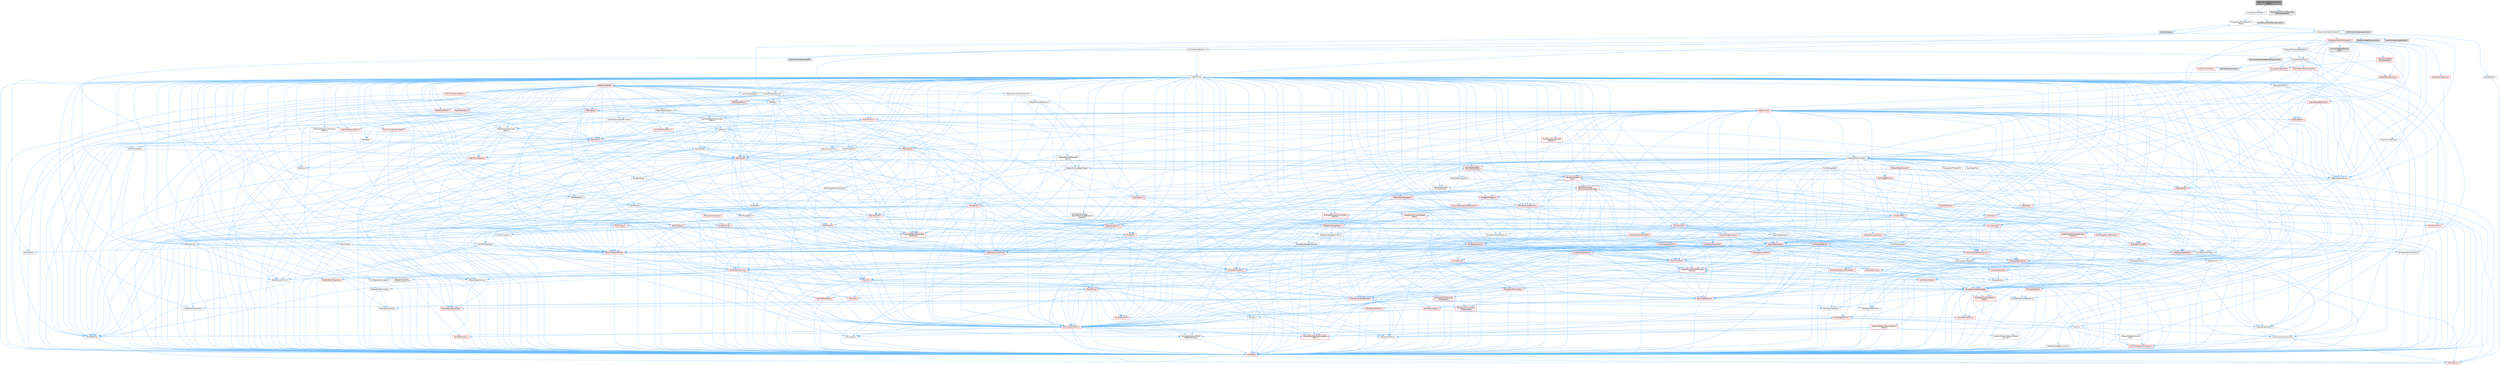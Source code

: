 digraph "ApplyVelocityPhysicsMovementEffect.h"
{
 // INTERACTIVE_SVG=YES
 // LATEX_PDF_SIZE
  bgcolor="transparent";
  edge [fontname=Helvetica,fontsize=10,labelfontname=Helvetica,labelfontsize=10];
  node [fontname=Helvetica,fontsize=10,shape=box,height=0.2,width=0.4];
  Node1 [id="Node000001",label="ApplyVelocityPhysicsMovement\lEffect.h",height=0.2,width=0.4,color="gray40", fillcolor="grey60", style="filled", fontcolor="black",tooltip=" "];
  Node1 -> Node2 [id="edge1_Node000001_Node000002",color="steelblue1",style="solid",tooltip=" "];
  Node2 [id="Node000002",label="InstantMovementEffect.h",height=0.2,width=0.4,color="grey40", fillcolor="white", style="filled",URL="$d3/d6c/InstantMovementEffect_8h.html",tooltip=" "];
  Node2 -> Node3 [id="edge2_Node000002_Node000003",color="steelblue1",style="solid",tooltip=" "];
  Node3 [id="Node000003",label="MoveLibrary/MovementUtils\lTypes.h",height=0.2,width=0.4,color="grey40", fillcolor="white", style="filled",URL="$dd/d05/MovementUtilsTypes_8h.html",tooltip=" "];
  Node3 -> Node4 [id="edge3_Node000003_Node000004",color="steelblue1",style="solid",tooltip=" "];
  Node4 [id="Node000004",label="CollisionShape.h",height=0.2,width=0.4,color="grey60", fillcolor="#E0E0E0", style="filled",tooltip=" "];
  Node3 -> Node5 [id="edge4_Node000003_Node000005",color="steelblue1",style="solid",tooltip=" "];
  Node5 [id="Node000005",label="CollisionQueryParams.h",height=0.2,width=0.4,color="grey40", fillcolor="white", style="filled",URL="$d0/d44/CollisionQueryParams_8h.html",tooltip=" "];
  Node5 -> Node6 [id="edge5_Node000005_Node000006",color="steelblue1",style="solid",tooltip=" "];
  Node6 [id="Node000006",label="CoreMinimal.h",height=0.2,width=0.4,color="grey40", fillcolor="white", style="filled",URL="$d7/d67/CoreMinimal_8h.html",tooltip=" "];
  Node6 -> Node7 [id="edge6_Node000006_Node000007",color="steelblue1",style="solid",tooltip=" "];
  Node7 [id="Node000007",label="CoreTypes.h",height=0.2,width=0.4,color="red", fillcolor="#FFF0F0", style="filled",URL="$dc/dec/CoreTypes_8h.html",tooltip=" "];
  Node7 -> Node8 [id="edge7_Node000007_Node000008",color="steelblue1",style="solid",tooltip=" "];
  Node8 [id="Node000008",label="HAL/Platform.h",height=0.2,width=0.4,color="red", fillcolor="#FFF0F0", style="filled",URL="$d9/dd0/Platform_8h.html",tooltip=" "];
  Node6 -> Node21 [id="edge8_Node000006_Node000021",color="steelblue1",style="solid",tooltip=" "];
  Node21 [id="Node000021",label="CoreFwd.h",height=0.2,width=0.4,color="grey40", fillcolor="white", style="filled",URL="$d1/d1e/CoreFwd_8h.html",tooltip=" "];
  Node21 -> Node7 [id="edge9_Node000021_Node000007",color="steelblue1",style="solid",tooltip=" "];
  Node21 -> Node22 [id="edge10_Node000021_Node000022",color="steelblue1",style="solid",tooltip=" "];
  Node22 [id="Node000022",label="Containers/ContainersFwd.h",height=0.2,width=0.4,color="grey40", fillcolor="white", style="filled",URL="$d4/d0a/ContainersFwd_8h.html",tooltip=" "];
  Node22 -> Node8 [id="edge11_Node000022_Node000008",color="steelblue1",style="solid",tooltip=" "];
  Node22 -> Node7 [id="edge12_Node000022_Node000007",color="steelblue1",style="solid",tooltip=" "];
  Node22 -> Node23 [id="edge13_Node000022_Node000023",color="steelblue1",style="solid",tooltip=" "];
  Node23 [id="Node000023",label="Traits/IsContiguousContainer.h",height=0.2,width=0.4,color="red", fillcolor="#FFF0F0", style="filled",URL="$d5/d3c/IsContiguousContainer_8h.html",tooltip=" "];
  Node23 -> Node7 [id="edge14_Node000023_Node000007",color="steelblue1",style="solid",tooltip=" "];
  Node21 -> Node26 [id="edge15_Node000021_Node000026",color="steelblue1",style="solid",tooltip=" "];
  Node26 [id="Node000026",label="Math/MathFwd.h",height=0.2,width=0.4,color="grey40", fillcolor="white", style="filled",URL="$d2/d10/MathFwd_8h.html",tooltip=" "];
  Node26 -> Node8 [id="edge16_Node000026_Node000008",color="steelblue1",style="solid",tooltip=" "];
  Node21 -> Node27 [id="edge17_Node000021_Node000027",color="steelblue1",style="solid",tooltip=" "];
  Node27 [id="Node000027",label="UObject/UObjectHierarchy\lFwd.h",height=0.2,width=0.4,color="grey40", fillcolor="white", style="filled",URL="$d3/d13/UObjectHierarchyFwd_8h.html",tooltip=" "];
  Node6 -> Node27 [id="edge18_Node000006_Node000027",color="steelblue1",style="solid",tooltip=" "];
  Node6 -> Node22 [id="edge19_Node000006_Node000022",color="steelblue1",style="solid",tooltip=" "];
  Node6 -> Node28 [id="edge20_Node000006_Node000028",color="steelblue1",style="solid",tooltip=" "];
  Node28 [id="Node000028",label="Misc/VarArgs.h",height=0.2,width=0.4,color="grey40", fillcolor="white", style="filled",URL="$d5/d6f/VarArgs_8h.html",tooltip=" "];
  Node28 -> Node7 [id="edge21_Node000028_Node000007",color="steelblue1",style="solid",tooltip=" "];
  Node6 -> Node29 [id="edge22_Node000006_Node000029",color="steelblue1",style="solid",tooltip=" "];
  Node29 [id="Node000029",label="Logging/LogVerbosity.h",height=0.2,width=0.4,color="grey40", fillcolor="white", style="filled",URL="$d2/d8f/LogVerbosity_8h.html",tooltip=" "];
  Node29 -> Node7 [id="edge23_Node000029_Node000007",color="steelblue1",style="solid",tooltip=" "];
  Node6 -> Node30 [id="edge24_Node000006_Node000030",color="steelblue1",style="solid",tooltip=" "];
  Node30 [id="Node000030",label="Misc/OutputDevice.h",height=0.2,width=0.4,color="red", fillcolor="#FFF0F0", style="filled",URL="$d7/d32/OutputDevice_8h.html",tooltip=" "];
  Node30 -> Node21 [id="edge25_Node000030_Node000021",color="steelblue1",style="solid",tooltip=" "];
  Node30 -> Node7 [id="edge26_Node000030_Node000007",color="steelblue1",style="solid",tooltip=" "];
  Node30 -> Node29 [id="edge27_Node000030_Node000029",color="steelblue1",style="solid",tooltip=" "];
  Node30 -> Node28 [id="edge28_Node000030_Node000028",color="steelblue1",style="solid",tooltip=" "];
  Node30 -> Node31 [id="edge29_Node000030_Node000031",color="steelblue1",style="solid",tooltip=" "];
  Node31 [id="Node000031",label="Templates/IsArrayOrRefOf\lTypeByPredicate.h",height=0.2,width=0.4,color="grey40", fillcolor="white", style="filled",URL="$d6/da1/IsArrayOrRefOfTypeByPredicate_8h.html",tooltip=" "];
  Node31 -> Node7 [id="edge30_Node000031_Node000007",color="steelblue1",style="solid",tooltip=" "];
  Node30 -> Node34 [id="edge31_Node000030_Node000034",color="steelblue1",style="solid",tooltip=" "];
  Node34 [id="Node000034",label="Traits/IsCharEncodingCompatible\lWith.h",height=0.2,width=0.4,color="red", fillcolor="#FFF0F0", style="filled",URL="$df/dd1/IsCharEncodingCompatibleWith_8h.html",tooltip=" "];
  Node6 -> Node36 [id="edge32_Node000006_Node000036",color="steelblue1",style="solid",tooltip=" "];
  Node36 [id="Node000036",label="HAL/PlatformCrt.h",height=0.2,width=0.4,color="red", fillcolor="#FFF0F0", style="filled",URL="$d8/d75/PlatformCrt_8h.html",tooltip=" "];
  Node6 -> Node46 [id="edge33_Node000006_Node000046",color="steelblue1",style="solid",tooltip=" "];
  Node46 [id="Node000046",label="HAL/PlatformMisc.h",height=0.2,width=0.4,color="red", fillcolor="#FFF0F0", style="filled",URL="$d0/df5/PlatformMisc_8h.html",tooltip=" "];
  Node46 -> Node7 [id="edge34_Node000046_Node000007",color="steelblue1",style="solid",tooltip=" "];
  Node6 -> Node65 [id="edge35_Node000006_Node000065",color="steelblue1",style="solid",tooltip=" "];
  Node65 [id="Node000065",label="Misc/AssertionMacros.h",height=0.2,width=0.4,color="red", fillcolor="#FFF0F0", style="filled",URL="$d0/dfa/AssertionMacros_8h.html",tooltip=" "];
  Node65 -> Node7 [id="edge36_Node000065_Node000007",color="steelblue1",style="solid",tooltip=" "];
  Node65 -> Node8 [id="edge37_Node000065_Node000008",color="steelblue1",style="solid",tooltip=" "];
  Node65 -> Node46 [id="edge38_Node000065_Node000046",color="steelblue1",style="solid",tooltip=" "];
  Node65 -> Node66 [id="edge39_Node000065_Node000066",color="steelblue1",style="solid",tooltip=" "];
  Node66 [id="Node000066",label="Templates/EnableIf.h",height=0.2,width=0.4,color="grey40", fillcolor="white", style="filled",URL="$d7/d60/EnableIf_8h.html",tooltip=" "];
  Node66 -> Node7 [id="edge40_Node000066_Node000007",color="steelblue1",style="solid",tooltip=" "];
  Node65 -> Node31 [id="edge41_Node000065_Node000031",color="steelblue1",style="solid",tooltip=" "];
  Node65 -> Node34 [id="edge42_Node000065_Node000034",color="steelblue1",style="solid",tooltip=" "];
  Node65 -> Node28 [id="edge43_Node000065_Node000028",color="steelblue1",style="solid",tooltip=" "];
  Node6 -> Node74 [id="edge44_Node000006_Node000074",color="steelblue1",style="solid",tooltip=" "];
  Node74 [id="Node000074",label="Templates/IsPointer.h",height=0.2,width=0.4,color="grey40", fillcolor="white", style="filled",URL="$d7/d05/IsPointer_8h.html",tooltip=" "];
  Node74 -> Node7 [id="edge45_Node000074_Node000007",color="steelblue1",style="solid",tooltip=" "];
  Node6 -> Node75 [id="edge46_Node000006_Node000075",color="steelblue1",style="solid",tooltip=" "];
  Node75 [id="Node000075",label="HAL/PlatformMemory.h",height=0.2,width=0.4,color="red", fillcolor="#FFF0F0", style="filled",URL="$de/d68/PlatformMemory_8h.html",tooltip=" "];
  Node75 -> Node7 [id="edge47_Node000075_Node000007",color="steelblue1",style="solid",tooltip=" "];
  Node6 -> Node58 [id="edge48_Node000006_Node000058",color="steelblue1",style="solid",tooltip=" "];
  Node58 [id="Node000058",label="HAL/PlatformAtomics.h",height=0.2,width=0.4,color="red", fillcolor="#FFF0F0", style="filled",URL="$d3/d36/PlatformAtomics_8h.html",tooltip=" "];
  Node58 -> Node7 [id="edge49_Node000058_Node000007",color="steelblue1",style="solid",tooltip=" "];
  Node6 -> Node80 [id="edge50_Node000006_Node000080",color="steelblue1",style="solid",tooltip=" "];
  Node80 [id="Node000080",label="Misc/Exec.h",height=0.2,width=0.4,color="grey40", fillcolor="white", style="filled",URL="$de/ddb/Exec_8h.html",tooltip=" "];
  Node80 -> Node7 [id="edge51_Node000080_Node000007",color="steelblue1",style="solid",tooltip=" "];
  Node80 -> Node65 [id="edge52_Node000080_Node000065",color="steelblue1",style="solid",tooltip=" "];
  Node6 -> Node81 [id="edge53_Node000006_Node000081",color="steelblue1",style="solid",tooltip=" "];
  Node81 [id="Node000081",label="HAL/MemoryBase.h",height=0.2,width=0.4,color="red", fillcolor="#FFF0F0", style="filled",URL="$d6/d9f/MemoryBase_8h.html",tooltip=" "];
  Node81 -> Node7 [id="edge54_Node000081_Node000007",color="steelblue1",style="solid",tooltip=" "];
  Node81 -> Node58 [id="edge55_Node000081_Node000058",color="steelblue1",style="solid",tooltip=" "];
  Node81 -> Node36 [id="edge56_Node000081_Node000036",color="steelblue1",style="solid",tooltip=" "];
  Node81 -> Node80 [id="edge57_Node000081_Node000080",color="steelblue1",style="solid",tooltip=" "];
  Node81 -> Node30 [id="edge58_Node000081_Node000030",color="steelblue1",style="solid",tooltip=" "];
  Node6 -> Node91 [id="edge59_Node000006_Node000091",color="steelblue1",style="solid",tooltip=" "];
  Node91 [id="Node000091",label="HAL/UnrealMemory.h",height=0.2,width=0.4,color="red", fillcolor="#FFF0F0", style="filled",URL="$d9/d96/UnrealMemory_8h.html",tooltip=" "];
  Node91 -> Node7 [id="edge60_Node000091_Node000007",color="steelblue1",style="solid",tooltip=" "];
  Node91 -> Node81 [id="edge61_Node000091_Node000081",color="steelblue1",style="solid",tooltip=" "];
  Node91 -> Node75 [id="edge62_Node000091_Node000075",color="steelblue1",style="solid",tooltip=" "];
  Node91 -> Node74 [id="edge63_Node000091_Node000074",color="steelblue1",style="solid",tooltip=" "];
  Node6 -> Node93 [id="edge64_Node000006_Node000093",color="steelblue1",style="solid",tooltip=" "];
  Node93 [id="Node000093",label="Templates/IsArithmetic.h",height=0.2,width=0.4,color="grey40", fillcolor="white", style="filled",URL="$d2/d5d/IsArithmetic_8h.html",tooltip=" "];
  Node93 -> Node7 [id="edge65_Node000093_Node000007",color="steelblue1",style="solid",tooltip=" "];
  Node6 -> Node87 [id="edge66_Node000006_Node000087",color="steelblue1",style="solid",tooltip=" "];
  Node87 [id="Node000087",label="Templates/AndOrNot.h",height=0.2,width=0.4,color="grey40", fillcolor="white", style="filled",URL="$db/d0a/AndOrNot_8h.html",tooltip=" "];
  Node87 -> Node7 [id="edge67_Node000087_Node000007",color="steelblue1",style="solid",tooltip=" "];
  Node6 -> Node94 [id="edge68_Node000006_Node000094",color="steelblue1",style="solid",tooltip=" "];
  Node94 [id="Node000094",label="Templates/IsPODType.h",height=0.2,width=0.4,color="grey40", fillcolor="white", style="filled",URL="$d7/db1/IsPODType_8h.html",tooltip=" "];
  Node94 -> Node7 [id="edge69_Node000094_Node000007",color="steelblue1",style="solid",tooltip=" "];
  Node6 -> Node95 [id="edge70_Node000006_Node000095",color="steelblue1",style="solid",tooltip=" "];
  Node95 [id="Node000095",label="Templates/IsUECoreType.h",height=0.2,width=0.4,color="red", fillcolor="#FFF0F0", style="filled",URL="$d1/db8/IsUECoreType_8h.html",tooltip=" "];
  Node95 -> Node7 [id="edge71_Node000095_Node000007",color="steelblue1",style="solid",tooltip=" "];
  Node6 -> Node88 [id="edge72_Node000006_Node000088",color="steelblue1",style="solid",tooltip=" "];
  Node88 [id="Node000088",label="Templates/IsTriviallyCopy\lConstructible.h",height=0.2,width=0.4,color="red", fillcolor="#FFF0F0", style="filled",URL="$d3/d78/IsTriviallyCopyConstructible_8h.html",tooltip=" "];
  Node88 -> Node7 [id="edge73_Node000088_Node000007",color="steelblue1",style="solid",tooltip=" "];
  Node6 -> Node96 [id="edge74_Node000006_Node000096",color="steelblue1",style="solid",tooltip=" "];
  Node96 [id="Node000096",label="Templates/UnrealTypeTraits.h",height=0.2,width=0.4,color="red", fillcolor="#FFF0F0", style="filled",URL="$d2/d2d/UnrealTypeTraits_8h.html",tooltip=" "];
  Node96 -> Node7 [id="edge75_Node000096_Node000007",color="steelblue1",style="solid",tooltip=" "];
  Node96 -> Node74 [id="edge76_Node000096_Node000074",color="steelblue1",style="solid",tooltip=" "];
  Node96 -> Node65 [id="edge77_Node000096_Node000065",color="steelblue1",style="solid",tooltip=" "];
  Node96 -> Node87 [id="edge78_Node000096_Node000087",color="steelblue1",style="solid",tooltip=" "];
  Node96 -> Node66 [id="edge79_Node000096_Node000066",color="steelblue1",style="solid",tooltip=" "];
  Node96 -> Node93 [id="edge80_Node000096_Node000093",color="steelblue1",style="solid",tooltip=" "];
  Node96 -> Node94 [id="edge81_Node000096_Node000094",color="steelblue1",style="solid",tooltip=" "];
  Node96 -> Node95 [id="edge82_Node000096_Node000095",color="steelblue1",style="solid",tooltip=" "];
  Node96 -> Node88 [id="edge83_Node000096_Node000088",color="steelblue1",style="solid",tooltip=" "];
  Node6 -> Node66 [id="edge84_Node000006_Node000066",color="steelblue1",style="solid",tooltip=" "];
  Node6 -> Node98 [id="edge85_Node000006_Node000098",color="steelblue1",style="solid",tooltip=" "];
  Node98 [id="Node000098",label="Templates/RemoveReference.h",height=0.2,width=0.4,color="grey40", fillcolor="white", style="filled",URL="$da/dbe/RemoveReference_8h.html",tooltip=" "];
  Node98 -> Node7 [id="edge86_Node000098_Node000007",color="steelblue1",style="solid",tooltip=" "];
  Node6 -> Node99 [id="edge87_Node000006_Node000099",color="steelblue1",style="solid",tooltip=" "];
  Node99 [id="Node000099",label="Templates/IntegralConstant.h",height=0.2,width=0.4,color="grey40", fillcolor="white", style="filled",URL="$db/d1b/IntegralConstant_8h.html",tooltip=" "];
  Node99 -> Node7 [id="edge88_Node000099_Node000007",color="steelblue1",style="solid",tooltip=" "];
  Node6 -> Node100 [id="edge89_Node000006_Node000100",color="steelblue1",style="solid",tooltip=" "];
  Node100 [id="Node000100",label="Templates/IsClass.h",height=0.2,width=0.4,color="grey40", fillcolor="white", style="filled",URL="$db/dcb/IsClass_8h.html",tooltip=" "];
  Node100 -> Node7 [id="edge90_Node000100_Node000007",color="steelblue1",style="solid",tooltip=" "];
  Node6 -> Node101 [id="edge91_Node000006_Node000101",color="steelblue1",style="solid",tooltip=" "];
  Node101 [id="Node000101",label="Templates/TypeCompatible\lBytes.h",height=0.2,width=0.4,color="red", fillcolor="#FFF0F0", style="filled",URL="$df/d0a/TypeCompatibleBytes_8h.html",tooltip=" "];
  Node101 -> Node7 [id="edge92_Node000101_Node000007",color="steelblue1",style="solid",tooltip=" "];
  Node6 -> Node23 [id="edge93_Node000006_Node000023",color="steelblue1",style="solid",tooltip=" "];
  Node6 -> Node102 [id="edge94_Node000006_Node000102",color="steelblue1",style="solid",tooltip=" "];
  Node102 [id="Node000102",label="Templates/UnrealTemplate.h",height=0.2,width=0.4,color="red", fillcolor="#FFF0F0", style="filled",URL="$d4/d24/UnrealTemplate_8h.html",tooltip=" "];
  Node102 -> Node7 [id="edge95_Node000102_Node000007",color="steelblue1",style="solid",tooltip=" "];
  Node102 -> Node74 [id="edge96_Node000102_Node000074",color="steelblue1",style="solid",tooltip=" "];
  Node102 -> Node91 [id="edge97_Node000102_Node000091",color="steelblue1",style="solid",tooltip=" "];
  Node102 -> Node96 [id="edge98_Node000102_Node000096",color="steelblue1",style="solid",tooltip=" "];
  Node102 -> Node98 [id="edge99_Node000102_Node000098",color="steelblue1",style="solid",tooltip=" "];
  Node102 -> Node101 [id="edge100_Node000102_Node000101",color="steelblue1",style="solid",tooltip=" "];
  Node102 -> Node23 [id="edge101_Node000102_Node000023",color="steelblue1",style="solid",tooltip=" "];
  Node6 -> Node51 [id="edge102_Node000006_Node000051",color="steelblue1",style="solid",tooltip=" "];
  Node51 [id="Node000051",label="Math/NumericLimits.h",height=0.2,width=0.4,color="grey40", fillcolor="white", style="filled",URL="$df/d1b/NumericLimits_8h.html",tooltip=" "];
  Node51 -> Node7 [id="edge103_Node000051_Node000007",color="steelblue1",style="solid",tooltip=" "];
  Node6 -> Node106 [id="edge104_Node000006_Node000106",color="steelblue1",style="solid",tooltip=" "];
  Node106 [id="Node000106",label="HAL/PlatformMath.h",height=0.2,width=0.4,color="red", fillcolor="#FFF0F0", style="filled",URL="$dc/d53/PlatformMath_8h.html",tooltip=" "];
  Node106 -> Node7 [id="edge105_Node000106_Node000007",color="steelblue1",style="solid",tooltip=" "];
  Node6 -> Node89 [id="edge106_Node000006_Node000089",color="steelblue1",style="solid",tooltip=" "];
  Node89 [id="Node000089",label="Templates/IsTriviallyCopy\lAssignable.h",height=0.2,width=0.4,color="red", fillcolor="#FFF0F0", style="filled",URL="$d2/df2/IsTriviallyCopyAssignable_8h.html",tooltip=" "];
  Node89 -> Node7 [id="edge107_Node000089_Node000007",color="steelblue1",style="solid",tooltip=" "];
  Node6 -> Node114 [id="edge108_Node000006_Node000114",color="steelblue1",style="solid",tooltip=" "];
  Node114 [id="Node000114",label="Templates/MemoryOps.h",height=0.2,width=0.4,color="red", fillcolor="#FFF0F0", style="filled",URL="$db/dea/MemoryOps_8h.html",tooltip=" "];
  Node114 -> Node7 [id="edge109_Node000114_Node000007",color="steelblue1",style="solid",tooltip=" "];
  Node114 -> Node91 [id="edge110_Node000114_Node000091",color="steelblue1",style="solid",tooltip=" "];
  Node114 -> Node89 [id="edge111_Node000114_Node000089",color="steelblue1",style="solid",tooltip=" "];
  Node114 -> Node88 [id="edge112_Node000114_Node000088",color="steelblue1",style="solid",tooltip=" "];
  Node114 -> Node96 [id="edge113_Node000114_Node000096",color="steelblue1",style="solid",tooltip=" "];
  Node6 -> Node115 [id="edge114_Node000006_Node000115",color="steelblue1",style="solid",tooltip=" "];
  Node115 [id="Node000115",label="Containers/ContainerAllocation\lPolicies.h",height=0.2,width=0.4,color="red", fillcolor="#FFF0F0", style="filled",URL="$d7/dff/ContainerAllocationPolicies_8h.html",tooltip=" "];
  Node115 -> Node7 [id="edge115_Node000115_Node000007",color="steelblue1",style="solid",tooltip=" "];
  Node115 -> Node115 [id="edge116_Node000115_Node000115",color="steelblue1",style="solid",tooltip=" "];
  Node115 -> Node106 [id="edge117_Node000115_Node000106",color="steelblue1",style="solid",tooltip=" "];
  Node115 -> Node91 [id="edge118_Node000115_Node000091",color="steelblue1",style="solid",tooltip=" "];
  Node115 -> Node51 [id="edge119_Node000115_Node000051",color="steelblue1",style="solid",tooltip=" "];
  Node115 -> Node65 [id="edge120_Node000115_Node000065",color="steelblue1",style="solid",tooltip=" "];
  Node115 -> Node114 [id="edge121_Node000115_Node000114",color="steelblue1",style="solid",tooltip=" "];
  Node115 -> Node101 [id="edge122_Node000115_Node000101",color="steelblue1",style="solid",tooltip=" "];
  Node6 -> Node118 [id="edge123_Node000006_Node000118",color="steelblue1",style="solid",tooltip=" "];
  Node118 [id="Node000118",label="Templates/IsEnumClass.h",height=0.2,width=0.4,color="grey40", fillcolor="white", style="filled",URL="$d7/d15/IsEnumClass_8h.html",tooltip=" "];
  Node118 -> Node7 [id="edge124_Node000118_Node000007",color="steelblue1",style="solid",tooltip=" "];
  Node118 -> Node87 [id="edge125_Node000118_Node000087",color="steelblue1",style="solid",tooltip=" "];
  Node6 -> Node119 [id="edge126_Node000006_Node000119",color="steelblue1",style="solid",tooltip=" "];
  Node119 [id="Node000119",label="HAL/PlatformProperties.h",height=0.2,width=0.4,color="red", fillcolor="#FFF0F0", style="filled",URL="$d9/db0/PlatformProperties_8h.html",tooltip=" "];
  Node119 -> Node7 [id="edge127_Node000119_Node000007",color="steelblue1",style="solid",tooltip=" "];
  Node6 -> Node122 [id="edge128_Node000006_Node000122",color="steelblue1",style="solid",tooltip=" "];
  Node122 [id="Node000122",label="Misc/EngineVersionBase.h",height=0.2,width=0.4,color="grey40", fillcolor="white", style="filled",URL="$d5/d2b/EngineVersionBase_8h.html",tooltip=" "];
  Node122 -> Node7 [id="edge129_Node000122_Node000007",color="steelblue1",style="solid",tooltip=" "];
  Node6 -> Node123 [id="edge130_Node000006_Node000123",color="steelblue1",style="solid",tooltip=" "];
  Node123 [id="Node000123",label="Internationalization\l/TextNamespaceFwd.h",height=0.2,width=0.4,color="grey40", fillcolor="white", style="filled",URL="$d8/d97/TextNamespaceFwd_8h.html",tooltip=" "];
  Node123 -> Node7 [id="edge131_Node000123_Node000007",color="steelblue1",style="solid",tooltip=" "];
  Node6 -> Node124 [id="edge132_Node000006_Node000124",color="steelblue1",style="solid",tooltip=" "];
  Node124 [id="Node000124",label="Serialization/Archive.h",height=0.2,width=0.4,color="red", fillcolor="#FFF0F0", style="filled",URL="$d7/d3b/Archive_8h.html",tooltip=" "];
  Node124 -> Node21 [id="edge133_Node000124_Node000021",color="steelblue1",style="solid",tooltip=" "];
  Node124 -> Node7 [id="edge134_Node000124_Node000007",color="steelblue1",style="solid",tooltip=" "];
  Node124 -> Node119 [id="edge135_Node000124_Node000119",color="steelblue1",style="solid",tooltip=" "];
  Node124 -> Node123 [id="edge136_Node000124_Node000123",color="steelblue1",style="solid",tooltip=" "];
  Node124 -> Node26 [id="edge137_Node000124_Node000026",color="steelblue1",style="solid",tooltip=" "];
  Node124 -> Node65 [id="edge138_Node000124_Node000065",color="steelblue1",style="solid",tooltip=" "];
  Node124 -> Node122 [id="edge139_Node000124_Node000122",color="steelblue1",style="solid",tooltip=" "];
  Node124 -> Node28 [id="edge140_Node000124_Node000028",color="steelblue1",style="solid",tooltip=" "];
  Node124 -> Node66 [id="edge141_Node000124_Node000066",color="steelblue1",style="solid",tooltip=" "];
  Node124 -> Node31 [id="edge142_Node000124_Node000031",color="steelblue1",style="solid",tooltip=" "];
  Node124 -> Node118 [id="edge143_Node000124_Node000118",color="steelblue1",style="solid",tooltip=" "];
  Node124 -> Node102 [id="edge144_Node000124_Node000102",color="steelblue1",style="solid",tooltip=" "];
  Node124 -> Node34 [id="edge145_Node000124_Node000034",color="steelblue1",style="solid",tooltip=" "];
  Node124 -> Node127 [id="edge146_Node000124_Node000127",color="steelblue1",style="solid",tooltip=" "];
  Node127 [id="Node000127",label="UObject/ObjectVersion.h",height=0.2,width=0.4,color="grey40", fillcolor="white", style="filled",URL="$da/d63/ObjectVersion_8h.html",tooltip=" "];
  Node127 -> Node7 [id="edge147_Node000127_Node000007",color="steelblue1",style="solid",tooltip=" "];
  Node6 -> Node128 [id="edge148_Node000006_Node000128",color="steelblue1",style="solid",tooltip=" "];
  Node128 [id="Node000128",label="Templates/Less.h",height=0.2,width=0.4,color="grey40", fillcolor="white", style="filled",URL="$de/dc8/Less_8h.html",tooltip=" "];
  Node128 -> Node7 [id="edge149_Node000128_Node000007",color="steelblue1",style="solid",tooltip=" "];
  Node128 -> Node102 [id="edge150_Node000128_Node000102",color="steelblue1",style="solid",tooltip=" "];
  Node6 -> Node129 [id="edge151_Node000006_Node000129",color="steelblue1",style="solid",tooltip=" "];
  Node129 [id="Node000129",label="Templates/Sorting.h",height=0.2,width=0.4,color="red", fillcolor="#FFF0F0", style="filled",URL="$d3/d9e/Sorting_8h.html",tooltip=" "];
  Node129 -> Node7 [id="edge152_Node000129_Node000007",color="steelblue1",style="solid",tooltip=" "];
  Node129 -> Node106 [id="edge153_Node000129_Node000106",color="steelblue1",style="solid",tooltip=" "];
  Node129 -> Node128 [id="edge154_Node000129_Node000128",color="steelblue1",style="solid",tooltip=" "];
  Node6 -> Node140 [id="edge155_Node000006_Node000140",color="steelblue1",style="solid",tooltip=" "];
  Node140 [id="Node000140",label="Misc/Char.h",height=0.2,width=0.4,color="red", fillcolor="#FFF0F0", style="filled",URL="$d0/d58/Char_8h.html",tooltip=" "];
  Node140 -> Node7 [id="edge156_Node000140_Node000007",color="steelblue1",style="solid",tooltip=" "];
  Node6 -> Node143 [id="edge157_Node000006_Node000143",color="steelblue1",style="solid",tooltip=" "];
  Node143 [id="Node000143",label="GenericPlatform/GenericPlatform\lStricmp.h",height=0.2,width=0.4,color="grey40", fillcolor="white", style="filled",URL="$d2/d86/GenericPlatformStricmp_8h.html",tooltip=" "];
  Node143 -> Node7 [id="edge158_Node000143_Node000007",color="steelblue1",style="solid",tooltip=" "];
  Node6 -> Node144 [id="edge159_Node000006_Node000144",color="steelblue1",style="solid",tooltip=" "];
  Node144 [id="Node000144",label="GenericPlatform/GenericPlatform\lString.h",height=0.2,width=0.4,color="red", fillcolor="#FFF0F0", style="filled",URL="$dd/d20/GenericPlatformString_8h.html",tooltip=" "];
  Node144 -> Node7 [id="edge160_Node000144_Node000007",color="steelblue1",style="solid",tooltip=" "];
  Node144 -> Node143 [id="edge161_Node000144_Node000143",color="steelblue1",style="solid",tooltip=" "];
  Node144 -> Node66 [id="edge162_Node000144_Node000066",color="steelblue1",style="solid",tooltip=" "];
  Node144 -> Node34 [id="edge163_Node000144_Node000034",color="steelblue1",style="solid",tooltip=" "];
  Node6 -> Node77 [id="edge164_Node000006_Node000077",color="steelblue1",style="solid",tooltip=" "];
  Node77 [id="Node000077",label="HAL/PlatformString.h",height=0.2,width=0.4,color="red", fillcolor="#FFF0F0", style="filled",URL="$db/db5/PlatformString_8h.html",tooltip=" "];
  Node77 -> Node7 [id="edge165_Node000077_Node000007",color="steelblue1",style="solid",tooltip=" "];
  Node6 -> Node147 [id="edge166_Node000006_Node000147",color="steelblue1",style="solid",tooltip=" "];
  Node147 [id="Node000147",label="Misc/CString.h",height=0.2,width=0.4,color="red", fillcolor="#FFF0F0", style="filled",URL="$d2/d49/CString_8h.html",tooltip=" "];
  Node147 -> Node7 [id="edge167_Node000147_Node000007",color="steelblue1",style="solid",tooltip=" "];
  Node147 -> Node36 [id="edge168_Node000147_Node000036",color="steelblue1",style="solid",tooltip=" "];
  Node147 -> Node77 [id="edge169_Node000147_Node000077",color="steelblue1",style="solid",tooltip=" "];
  Node147 -> Node65 [id="edge170_Node000147_Node000065",color="steelblue1",style="solid",tooltip=" "];
  Node147 -> Node140 [id="edge171_Node000147_Node000140",color="steelblue1",style="solid",tooltip=" "];
  Node147 -> Node28 [id="edge172_Node000147_Node000028",color="steelblue1",style="solid",tooltip=" "];
  Node147 -> Node31 [id="edge173_Node000147_Node000031",color="steelblue1",style="solid",tooltip=" "];
  Node147 -> Node34 [id="edge174_Node000147_Node000034",color="steelblue1",style="solid",tooltip=" "];
  Node6 -> Node148 [id="edge175_Node000006_Node000148",color="steelblue1",style="solid",tooltip=" "];
  Node148 [id="Node000148",label="Misc/Crc.h",height=0.2,width=0.4,color="red", fillcolor="#FFF0F0", style="filled",URL="$d4/dd2/Crc_8h.html",tooltip=" "];
  Node148 -> Node7 [id="edge176_Node000148_Node000007",color="steelblue1",style="solid",tooltip=" "];
  Node148 -> Node77 [id="edge177_Node000148_Node000077",color="steelblue1",style="solid",tooltip=" "];
  Node148 -> Node65 [id="edge178_Node000148_Node000065",color="steelblue1",style="solid",tooltip=" "];
  Node148 -> Node147 [id="edge179_Node000148_Node000147",color="steelblue1",style="solid",tooltip=" "];
  Node148 -> Node140 [id="edge180_Node000148_Node000140",color="steelblue1",style="solid",tooltip=" "];
  Node148 -> Node96 [id="edge181_Node000148_Node000096",color="steelblue1",style="solid",tooltip=" "];
  Node6 -> Node139 [id="edge182_Node000006_Node000139",color="steelblue1",style="solid",tooltip=" "];
  Node139 [id="Node000139",label="Math/UnrealMathUtility.h",height=0.2,width=0.4,color="red", fillcolor="#FFF0F0", style="filled",URL="$db/db8/UnrealMathUtility_8h.html",tooltip=" "];
  Node139 -> Node7 [id="edge183_Node000139_Node000007",color="steelblue1",style="solid",tooltip=" "];
  Node139 -> Node65 [id="edge184_Node000139_Node000065",color="steelblue1",style="solid",tooltip=" "];
  Node139 -> Node106 [id="edge185_Node000139_Node000106",color="steelblue1",style="solid",tooltip=" "];
  Node139 -> Node26 [id="edge186_Node000139_Node000026",color="steelblue1",style="solid",tooltip=" "];
  Node6 -> Node149 [id="edge187_Node000006_Node000149",color="steelblue1",style="solid",tooltip=" "];
  Node149 [id="Node000149",label="Containers/UnrealString.h",height=0.2,width=0.4,color="red", fillcolor="#FFF0F0", style="filled",URL="$d5/dba/UnrealString_8h.html",tooltip=" "];
  Node6 -> Node153 [id="edge188_Node000006_Node000153",color="steelblue1",style="solid",tooltip=" "];
  Node153 [id="Node000153",label="Containers/Array.h",height=0.2,width=0.4,color="red", fillcolor="#FFF0F0", style="filled",URL="$df/dd0/Array_8h.html",tooltip=" "];
  Node153 -> Node7 [id="edge189_Node000153_Node000007",color="steelblue1",style="solid",tooltip=" "];
  Node153 -> Node65 [id="edge190_Node000153_Node000065",color="steelblue1",style="solid",tooltip=" "];
  Node153 -> Node91 [id="edge191_Node000153_Node000091",color="steelblue1",style="solid",tooltip=" "];
  Node153 -> Node96 [id="edge192_Node000153_Node000096",color="steelblue1",style="solid",tooltip=" "];
  Node153 -> Node102 [id="edge193_Node000153_Node000102",color="steelblue1",style="solid",tooltip=" "];
  Node153 -> Node115 [id="edge194_Node000153_Node000115",color="steelblue1",style="solid",tooltip=" "];
  Node153 -> Node124 [id="edge195_Node000153_Node000124",color="steelblue1",style="solid",tooltip=" "];
  Node153 -> Node132 [id="edge196_Node000153_Node000132",color="steelblue1",style="solid",tooltip=" "];
  Node132 [id="Node000132",label="Templates/Invoke.h",height=0.2,width=0.4,color="red", fillcolor="#FFF0F0", style="filled",URL="$d7/deb/Invoke_8h.html",tooltip=" "];
  Node132 -> Node7 [id="edge197_Node000132_Node000007",color="steelblue1",style="solid",tooltip=" "];
  Node132 -> Node102 [id="edge198_Node000132_Node000102",color="steelblue1",style="solid",tooltip=" "];
  Node153 -> Node128 [id="edge199_Node000153_Node000128",color="steelblue1",style="solid",tooltip=" "];
  Node153 -> Node129 [id="edge200_Node000153_Node000129",color="steelblue1",style="solid",tooltip=" "];
  Node153 -> Node176 [id="edge201_Node000153_Node000176",color="steelblue1",style="solid",tooltip=" "];
  Node176 [id="Node000176",label="Templates/AlignmentTemplates.h",height=0.2,width=0.4,color="red", fillcolor="#FFF0F0", style="filled",URL="$dd/d32/AlignmentTemplates_8h.html",tooltip=" "];
  Node176 -> Node7 [id="edge202_Node000176_Node000007",color="steelblue1",style="solid",tooltip=" "];
  Node176 -> Node74 [id="edge203_Node000176_Node000074",color="steelblue1",style="solid",tooltip=" "];
  Node6 -> Node177 [id="edge204_Node000006_Node000177",color="steelblue1",style="solid",tooltip=" "];
  Node177 [id="Node000177",label="Misc/FrameNumber.h",height=0.2,width=0.4,color="grey40", fillcolor="white", style="filled",URL="$dd/dbd/FrameNumber_8h.html",tooltip=" "];
  Node177 -> Node7 [id="edge205_Node000177_Node000007",color="steelblue1",style="solid",tooltip=" "];
  Node177 -> Node51 [id="edge206_Node000177_Node000051",color="steelblue1",style="solid",tooltip=" "];
  Node177 -> Node139 [id="edge207_Node000177_Node000139",color="steelblue1",style="solid",tooltip=" "];
  Node177 -> Node66 [id="edge208_Node000177_Node000066",color="steelblue1",style="solid",tooltip=" "];
  Node177 -> Node96 [id="edge209_Node000177_Node000096",color="steelblue1",style="solid",tooltip=" "];
  Node6 -> Node178 [id="edge210_Node000006_Node000178",color="steelblue1",style="solid",tooltip=" "];
  Node178 [id="Node000178",label="Misc/Timespan.h",height=0.2,width=0.4,color="grey40", fillcolor="white", style="filled",URL="$da/dd9/Timespan_8h.html",tooltip=" "];
  Node178 -> Node7 [id="edge211_Node000178_Node000007",color="steelblue1",style="solid",tooltip=" "];
  Node178 -> Node179 [id="edge212_Node000178_Node000179",color="steelblue1",style="solid",tooltip=" "];
  Node179 [id="Node000179",label="Math/Interval.h",height=0.2,width=0.4,color="grey40", fillcolor="white", style="filled",URL="$d1/d55/Interval_8h.html",tooltip=" "];
  Node179 -> Node7 [id="edge213_Node000179_Node000007",color="steelblue1",style="solid",tooltip=" "];
  Node179 -> Node93 [id="edge214_Node000179_Node000093",color="steelblue1",style="solid",tooltip=" "];
  Node179 -> Node96 [id="edge215_Node000179_Node000096",color="steelblue1",style="solid",tooltip=" "];
  Node179 -> Node51 [id="edge216_Node000179_Node000051",color="steelblue1",style="solid",tooltip=" "];
  Node179 -> Node139 [id="edge217_Node000179_Node000139",color="steelblue1",style="solid",tooltip=" "];
  Node178 -> Node139 [id="edge218_Node000178_Node000139",color="steelblue1",style="solid",tooltip=" "];
  Node178 -> Node65 [id="edge219_Node000178_Node000065",color="steelblue1",style="solid",tooltip=" "];
  Node6 -> Node180 [id="edge220_Node000006_Node000180",color="steelblue1",style="solid",tooltip=" "];
  Node180 [id="Node000180",label="Containers/StringConv.h",height=0.2,width=0.4,color="red", fillcolor="#FFF0F0", style="filled",URL="$d3/ddf/StringConv_8h.html",tooltip=" "];
  Node180 -> Node7 [id="edge221_Node000180_Node000007",color="steelblue1",style="solid",tooltip=" "];
  Node180 -> Node65 [id="edge222_Node000180_Node000065",color="steelblue1",style="solid",tooltip=" "];
  Node180 -> Node115 [id="edge223_Node000180_Node000115",color="steelblue1",style="solid",tooltip=" "];
  Node180 -> Node153 [id="edge224_Node000180_Node000153",color="steelblue1",style="solid",tooltip=" "];
  Node180 -> Node147 [id="edge225_Node000180_Node000147",color="steelblue1",style="solid",tooltip=" "];
  Node180 -> Node181 [id="edge226_Node000180_Node000181",color="steelblue1",style="solid",tooltip=" "];
  Node181 [id="Node000181",label="Templates/IsArray.h",height=0.2,width=0.4,color="grey40", fillcolor="white", style="filled",URL="$d8/d8d/IsArray_8h.html",tooltip=" "];
  Node181 -> Node7 [id="edge227_Node000181_Node000007",color="steelblue1",style="solid",tooltip=" "];
  Node180 -> Node102 [id="edge228_Node000180_Node000102",color="steelblue1",style="solid",tooltip=" "];
  Node180 -> Node96 [id="edge229_Node000180_Node000096",color="steelblue1",style="solid",tooltip=" "];
  Node180 -> Node34 [id="edge230_Node000180_Node000034",color="steelblue1",style="solid",tooltip=" "];
  Node180 -> Node23 [id="edge231_Node000180_Node000023",color="steelblue1",style="solid",tooltip=" "];
  Node6 -> Node182 [id="edge232_Node000006_Node000182",color="steelblue1",style="solid",tooltip=" "];
  Node182 [id="Node000182",label="UObject/UnrealNames.h",height=0.2,width=0.4,color="red", fillcolor="#FFF0F0", style="filled",URL="$d8/db1/UnrealNames_8h.html",tooltip=" "];
  Node182 -> Node7 [id="edge233_Node000182_Node000007",color="steelblue1",style="solid",tooltip=" "];
  Node6 -> Node184 [id="edge234_Node000006_Node000184",color="steelblue1",style="solid",tooltip=" "];
  Node184 [id="Node000184",label="UObject/NameTypes.h",height=0.2,width=0.4,color="red", fillcolor="#FFF0F0", style="filled",URL="$d6/d35/NameTypes_8h.html",tooltip=" "];
  Node184 -> Node7 [id="edge235_Node000184_Node000007",color="steelblue1",style="solid",tooltip=" "];
  Node184 -> Node65 [id="edge236_Node000184_Node000065",color="steelblue1",style="solid",tooltip=" "];
  Node184 -> Node91 [id="edge237_Node000184_Node000091",color="steelblue1",style="solid",tooltip=" "];
  Node184 -> Node96 [id="edge238_Node000184_Node000096",color="steelblue1",style="solid",tooltip=" "];
  Node184 -> Node102 [id="edge239_Node000184_Node000102",color="steelblue1",style="solid",tooltip=" "];
  Node184 -> Node149 [id="edge240_Node000184_Node000149",color="steelblue1",style="solid",tooltip=" "];
  Node184 -> Node180 [id="edge241_Node000184_Node000180",color="steelblue1",style="solid",tooltip=" "];
  Node184 -> Node48 [id="edge242_Node000184_Node000048",color="steelblue1",style="solid",tooltip=" "];
  Node48 [id="Node000048",label="Containers/StringFwd.h",height=0.2,width=0.4,color="red", fillcolor="#FFF0F0", style="filled",URL="$df/d37/StringFwd_8h.html",tooltip=" "];
  Node48 -> Node7 [id="edge243_Node000048_Node000007",color="steelblue1",style="solid",tooltip=" "];
  Node48 -> Node23 [id="edge244_Node000048_Node000023",color="steelblue1",style="solid",tooltip=" "];
  Node184 -> Node182 [id="edge245_Node000184_Node000182",color="steelblue1",style="solid",tooltip=" "];
  Node184 -> Node161 [id="edge246_Node000184_Node000161",color="steelblue1",style="solid",tooltip=" "];
  Node161 [id="Node000161",label="Serialization/MemoryLayout.h",height=0.2,width=0.4,color="red", fillcolor="#FFF0F0", style="filled",URL="$d7/d66/MemoryLayout_8h.html",tooltip=" "];
  Node161 -> Node164 [id="edge247_Node000161_Node000164",color="steelblue1",style="solid",tooltip=" "];
  Node164 [id="Node000164",label="Containers/EnumAsByte.h",height=0.2,width=0.4,color="grey40", fillcolor="white", style="filled",URL="$d6/d9a/EnumAsByte_8h.html",tooltip=" "];
  Node164 -> Node7 [id="edge248_Node000164_Node000007",color="steelblue1",style="solid",tooltip=" "];
  Node164 -> Node94 [id="edge249_Node000164_Node000094",color="steelblue1",style="solid",tooltip=" "];
  Node164 -> Node165 [id="edge250_Node000164_Node000165",color="steelblue1",style="solid",tooltip=" "];
  Node165 [id="Node000165",label="Templates/TypeHash.h",height=0.2,width=0.4,color="red", fillcolor="#FFF0F0", style="filled",URL="$d1/d62/TypeHash_8h.html",tooltip=" "];
  Node165 -> Node7 [id="edge251_Node000165_Node000007",color="steelblue1",style="solid",tooltip=" "];
  Node165 -> Node148 [id="edge252_Node000165_Node000148",color="steelblue1",style="solid",tooltip=" "];
  Node161 -> Node48 [id="edge253_Node000161_Node000048",color="steelblue1",style="solid",tooltip=" "];
  Node161 -> Node91 [id="edge254_Node000161_Node000091",color="steelblue1",style="solid",tooltip=" "];
  Node161 -> Node66 [id="edge255_Node000161_Node000066",color="steelblue1",style="solid",tooltip=" "];
  Node161 -> Node102 [id="edge256_Node000161_Node000102",color="steelblue1",style="solid",tooltip=" "];
  Node6 -> Node192 [id="edge257_Node000006_Node000192",color="steelblue1",style="solid",tooltip=" "];
  Node192 [id="Node000192",label="Misc/Parse.h",height=0.2,width=0.4,color="red", fillcolor="#FFF0F0", style="filled",URL="$dc/d71/Parse_8h.html",tooltip=" "];
  Node192 -> Node48 [id="edge258_Node000192_Node000048",color="steelblue1",style="solid",tooltip=" "];
  Node192 -> Node149 [id="edge259_Node000192_Node000149",color="steelblue1",style="solid",tooltip=" "];
  Node192 -> Node7 [id="edge260_Node000192_Node000007",color="steelblue1",style="solid",tooltip=" "];
  Node192 -> Node36 [id="edge261_Node000192_Node000036",color="steelblue1",style="solid",tooltip=" "];
  Node192 -> Node53 [id="edge262_Node000192_Node000053",color="steelblue1",style="solid",tooltip=" "];
  Node53 [id="Node000053",label="Misc/EnumClassFlags.h",height=0.2,width=0.4,color="grey40", fillcolor="white", style="filled",URL="$d8/de7/EnumClassFlags_8h.html",tooltip=" "];
  Node192 -> Node193 [id="edge263_Node000192_Node000193",color="steelblue1",style="solid",tooltip=" "];
  Node193 [id="Node000193",label="Templates/Function.h",height=0.2,width=0.4,color="red", fillcolor="#FFF0F0", style="filled",URL="$df/df5/Function_8h.html",tooltip=" "];
  Node193 -> Node7 [id="edge264_Node000193_Node000007",color="steelblue1",style="solid",tooltip=" "];
  Node193 -> Node65 [id="edge265_Node000193_Node000065",color="steelblue1",style="solid",tooltip=" "];
  Node193 -> Node91 [id="edge266_Node000193_Node000091",color="steelblue1",style="solid",tooltip=" "];
  Node193 -> Node96 [id="edge267_Node000193_Node000096",color="steelblue1",style="solid",tooltip=" "];
  Node193 -> Node132 [id="edge268_Node000193_Node000132",color="steelblue1",style="solid",tooltip=" "];
  Node193 -> Node102 [id="edge269_Node000193_Node000102",color="steelblue1",style="solid",tooltip=" "];
  Node193 -> Node139 [id="edge270_Node000193_Node000139",color="steelblue1",style="solid",tooltip=" "];
  Node6 -> Node176 [id="edge271_Node000006_Node000176",color="steelblue1",style="solid",tooltip=" "];
  Node6 -> Node195 [id="edge272_Node000006_Node000195",color="steelblue1",style="solid",tooltip=" "];
  Node195 [id="Node000195",label="Misc/StructBuilder.h",height=0.2,width=0.4,color="grey40", fillcolor="white", style="filled",URL="$d9/db3/StructBuilder_8h.html",tooltip=" "];
  Node195 -> Node7 [id="edge273_Node000195_Node000007",color="steelblue1",style="solid",tooltip=" "];
  Node195 -> Node139 [id="edge274_Node000195_Node000139",color="steelblue1",style="solid",tooltip=" "];
  Node195 -> Node176 [id="edge275_Node000195_Node000176",color="steelblue1",style="solid",tooltip=" "];
  Node6 -> Node108 [id="edge276_Node000006_Node000108",color="steelblue1",style="solid",tooltip=" "];
  Node108 [id="Node000108",label="Templates/Decay.h",height=0.2,width=0.4,color="red", fillcolor="#FFF0F0", style="filled",URL="$dd/d0f/Decay_8h.html",tooltip=" "];
  Node108 -> Node7 [id="edge277_Node000108_Node000007",color="steelblue1",style="solid",tooltip=" "];
  Node108 -> Node98 [id="edge278_Node000108_Node000098",color="steelblue1",style="solid",tooltip=" "];
  Node6 -> Node196 [id="edge279_Node000006_Node000196",color="steelblue1",style="solid",tooltip=" "];
  Node196 [id="Node000196",label="Templates/PointerIsConvertible\lFromTo.h",height=0.2,width=0.4,color="red", fillcolor="#FFF0F0", style="filled",URL="$d6/d65/PointerIsConvertibleFromTo_8h.html",tooltip=" "];
  Node196 -> Node7 [id="edge280_Node000196_Node000007",color="steelblue1",style="solid",tooltip=" "];
  Node6 -> Node132 [id="edge281_Node000006_Node000132",color="steelblue1",style="solid",tooltip=" "];
  Node6 -> Node193 [id="edge282_Node000006_Node000193",color="steelblue1",style="solid",tooltip=" "];
  Node6 -> Node165 [id="edge283_Node000006_Node000165",color="steelblue1",style="solid",tooltip=" "];
  Node6 -> Node197 [id="edge284_Node000006_Node000197",color="steelblue1",style="solid",tooltip=" "];
  Node197 [id="Node000197",label="Containers/ScriptArray.h",height=0.2,width=0.4,color="red", fillcolor="#FFF0F0", style="filled",URL="$dc/daf/ScriptArray_8h.html",tooltip=" "];
  Node197 -> Node7 [id="edge285_Node000197_Node000007",color="steelblue1",style="solid",tooltip=" "];
  Node197 -> Node65 [id="edge286_Node000197_Node000065",color="steelblue1",style="solid",tooltip=" "];
  Node197 -> Node91 [id="edge287_Node000197_Node000091",color="steelblue1",style="solid",tooltip=" "];
  Node197 -> Node115 [id="edge288_Node000197_Node000115",color="steelblue1",style="solid",tooltip=" "];
  Node197 -> Node153 [id="edge289_Node000197_Node000153",color="steelblue1",style="solid",tooltip=" "];
  Node6 -> Node198 [id="edge290_Node000006_Node000198",color="steelblue1",style="solid",tooltip=" "];
  Node198 [id="Node000198",label="Containers/BitArray.h",height=0.2,width=0.4,color="red", fillcolor="#FFF0F0", style="filled",URL="$d1/de4/BitArray_8h.html",tooltip=" "];
  Node198 -> Node115 [id="edge291_Node000198_Node000115",color="steelblue1",style="solid",tooltip=" "];
  Node198 -> Node7 [id="edge292_Node000198_Node000007",color="steelblue1",style="solid",tooltip=" "];
  Node198 -> Node58 [id="edge293_Node000198_Node000058",color="steelblue1",style="solid",tooltip=" "];
  Node198 -> Node91 [id="edge294_Node000198_Node000091",color="steelblue1",style="solid",tooltip=" "];
  Node198 -> Node139 [id="edge295_Node000198_Node000139",color="steelblue1",style="solid",tooltip=" "];
  Node198 -> Node65 [id="edge296_Node000198_Node000065",color="steelblue1",style="solid",tooltip=" "];
  Node198 -> Node53 [id="edge297_Node000198_Node000053",color="steelblue1",style="solid",tooltip=" "];
  Node198 -> Node124 [id="edge298_Node000198_Node000124",color="steelblue1",style="solid",tooltip=" "];
  Node198 -> Node161 [id="edge299_Node000198_Node000161",color="steelblue1",style="solid",tooltip=" "];
  Node198 -> Node66 [id="edge300_Node000198_Node000066",color="steelblue1",style="solid",tooltip=" "];
  Node198 -> Node132 [id="edge301_Node000198_Node000132",color="steelblue1",style="solid",tooltip=" "];
  Node198 -> Node102 [id="edge302_Node000198_Node000102",color="steelblue1",style="solid",tooltip=" "];
  Node198 -> Node96 [id="edge303_Node000198_Node000096",color="steelblue1",style="solid",tooltip=" "];
  Node6 -> Node199 [id="edge304_Node000006_Node000199",color="steelblue1",style="solid",tooltip=" "];
  Node199 [id="Node000199",label="Containers/SparseArray.h",height=0.2,width=0.4,color="red", fillcolor="#FFF0F0", style="filled",URL="$d5/dbf/SparseArray_8h.html",tooltip=" "];
  Node199 -> Node7 [id="edge305_Node000199_Node000007",color="steelblue1",style="solid",tooltip=" "];
  Node199 -> Node65 [id="edge306_Node000199_Node000065",color="steelblue1",style="solid",tooltip=" "];
  Node199 -> Node91 [id="edge307_Node000199_Node000091",color="steelblue1",style="solid",tooltip=" "];
  Node199 -> Node96 [id="edge308_Node000199_Node000096",color="steelblue1",style="solid",tooltip=" "];
  Node199 -> Node102 [id="edge309_Node000199_Node000102",color="steelblue1",style="solid",tooltip=" "];
  Node199 -> Node115 [id="edge310_Node000199_Node000115",color="steelblue1",style="solid",tooltip=" "];
  Node199 -> Node128 [id="edge311_Node000199_Node000128",color="steelblue1",style="solid",tooltip=" "];
  Node199 -> Node153 [id="edge312_Node000199_Node000153",color="steelblue1",style="solid",tooltip=" "];
  Node199 -> Node139 [id="edge313_Node000199_Node000139",color="steelblue1",style="solid",tooltip=" "];
  Node199 -> Node197 [id="edge314_Node000199_Node000197",color="steelblue1",style="solid",tooltip=" "];
  Node199 -> Node198 [id="edge315_Node000199_Node000198",color="steelblue1",style="solid",tooltip=" "];
  Node199 -> Node149 [id="edge316_Node000199_Node000149",color="steelblue1",style="solid",tooltip=" "];
  Node6 -> Node215 [id="edge317_Node000006_Node000215",color="steelblue1",style="solid",tooltip=" "];
  Node215 [id="Node000215",label="Containers/Set.h",height=0.2,width=0.4,color="red", fillcolor="#FFF0F0", style="filled",URL="$d4/d45/Set_8h.html",tooltip=" "];
  Node215 -> Node115 [id="edge318_Node000215_Node000115",color="steelblue1",style="solid",tooltip=" "];
  Node215 -> Node199 [id="edge319_Node000215_Node000199",color="steelblue1",style="solid",tooltip=" "];
  Node215 -> Node22 [id="edge320_Node000215_Node000022",color="steelblue1",style="solid",tooltip=" "];
  Node215 -> Node139 [id="edge321_Node000215_Node000139",color="steelblue1",style="solid",tooltip=" "];
  Node215 -> Node65 [id="edge322_Node000215_Node000065",color="steelblue1",style="solid",tooltip=" "];
  Node215 -> Node195 [id="edge323_Node000215_Node000195",color="steelblue1",style="solid",tooltip=" "];
  Node215 -> Node193 [id="edge324_Node000215_Node000193",color="steelblue1",style="solid",tooltip=" "];
  Node215 -> Node129 [id="edge325_Node000215_Node000129",color="steelblue1",style="solid",tooltip=" "];
  Node215 -> Node165 [id="edge326_Node000215_Node000165",color="steelblue1",style="solid",tooltip=" "];
  Node215 -> Node102 [id="edge327_Node000215_Node000102",color="steelblue1",style="solid",tooltip=" "];
  Node6 -> Node218 [id="edge328_Node000006_Node000218",color="steelblue1",style="solid",tooltip=" "];
  Node218 [id="Node000218",label="Algo/Reverse.h",height=0.2,width=0.4,color="grey40", fillcolor="white", style="filled",URL="$d5/d93/Reverse_8h.html",tooltip=" "];
  Node218 -> Node7 [id="edge329_Node000218_Node000007",color="steelblue1",style="solid",tooltip=" "];
  Node218 -> Node102 [id="edge330_Node000218_Node000102",color="steelblue1",style="solid",tooltip=" "];
  Node6 -> Node219 [id="edge331_Node000006_Node000219",color="steelblue1",style="solid",tooltip=" "];
  Node219 [id="Node000219",label="Containers/Map.h",height=0.2,width=0.4,color="red", fillcolor="#FFF0F0", style="filled",URL="$df/d79/Map_8h.html",tooltip=" "];
  Node219 -> Node7 [id="edge332_Node000219_Node000007",color="steelblue1",style="solid",tooltip=" "];
  Node219 -> Node218 [id="edge333_Node000219_Node000218",color="steelblue1",style="solid",tooltip=" "];
  Node219 -> Node215 [id="edge334_Node000219_Node000215",color="steelblue1",style="solid",tooltip=" "];
  Node219 -> Node149 [id="edge335_Node000219_Node000149",color="steelblue1",style="solid",tooltip=" "];
  Node219 -> Node65 [id="edge336_Node000219_Node000065",color="steelblue1",style="solid",tooltip=" "];
  Node219 -> Node195 [id="edge337_Node000219_Node000195",color="steelblue1",style="solid",tooltip=" "];
  Node219 -> Node193 [id="edge338_Node000219_Node000193",color="steelblue1",style="solid",tooltip=" "];
  Node219 -> Node129 [id="edge339_Node000219_Node000129",color="steelblue1",style="solid",tooltip=" "];
  Node219 -> Node220 [id="edge340_Node000219_Node000220",color="steelblue1",style="solid",tooltip=" "];
  Node220 [id="Node000220",label="Templates/Tuple.h",height=0.2,width=0.4,color="red", fillcolor="#FFF0F0", style="filled",URL="$d2/d4f/Tuple_8h.html",tooltip=" "];
  Node220 -> Node7 [id="edge341_Node000220_Node000007",color="steelblue1",style="solid",tooltip=" "];
  Node220 -> Node102 [id="edge342_Node000220_Node000102",color="steelblue1",style="solid",tooltip=" "];
  Node220 -> Node221 [id="edge343_Node000220_Node000221",color="steelblue1",style="solid",tooltip=" "];
  Node221 [id="Node000221",label="Delegates/IntegerSequence.h",height=0.2,width=0.4,color="grey40", fillcolor="white", style="filled",URL="$d2/dcc/IntegerSequence_8h.html",tooltip=" "];
  Node221 -> Node7 [id="edge344_Node000221_Node000007",color="steelblue1",style="solid",tooltip=" "];
  Node220 -> Node132 [id="edge345_Node000220_Node000132",color="steelblue1",style="solid",tooltip=" "];
  Node220 -> Node161 [id="edge346_Node000220_Node000161",color="steelblue1",style="solid",tooltip=" "];
  Node220 -> Node165 [id="edge347_Node000220_Node000165",color="steelblue1",style="solid",tooltip=" "];
  Node219 -> Node102 [id="edge348_Node000219_Node000102",color="steelblue1",style="solid",tooltip=" "];
  Node219 -> Node96 [id="edge349_Node000219_Node000096",color="steelblue1",style="solid",tooltip=" "];
  Node6 -> Node223 [id="edge350_Node000006_Node000223",color="steelblue1",style="solid",tooltip=" "];
  Node223 [id="Node000223",label="Math/IntPoint.h",height=0.2,width=0.4,color="red", fillcolor="#FFF0F0", style="filled",URL="$d3/df7/IntPoint_8h.html",tooltip=" "];
  Node223 -> Node7 [id="edge351_Node000223_Node000007",color="steelblue1",style="solid",tooltip=" "];
  Node223 -> Node65 [id="edge352_Node000223_Node000065",color="steelblue1",style="solid",tooltip=" "];
  Node223 -> Node192 [id="edge353_Node000223_Node000192",color="steelblue1",style="solid",tooltip=" "];
  Node223 -> Node26 [id="edge354_Node000223_Node000026",color="steelblue1",style="solid",tooltip=" "];
  Node223 -> Node139 [id="edge355_Node000223_Node000139",color="steelblue1",style="solid",tooltip=" "];
  Node223 -> Node149 [id="edge356_Node000223_Node000149",color="steelblue1",style="solid",tooltip=" "];
  Node223 -> Node165 [id="edge357_Node000223_Node000165",color="steelblue1",style="solid",tooltip=" "];
  Node223 -> Node224 [id="edge358_Node000223_Node000224",color="steelblue1",style="solid",tooltip=" "];
  Node224 [id="Node000224",label="Misc/LargeWorldCoordinates\lSerializer.h",height=0.2,width=0.4,color="red", fillcolor="#FFF0F0", style="filled",URL="$d7/df9/LargeWorldCoordinatesSerializer_8h.html",tooltip=" "];
  Node224 -> Node184 [id="edge359_Node000224_Node000184",color="steelblue1",style="solid",tooltip=" "];
  Node224 -> Node127 [id="edge360_Node000224_Node000127",color="steelblue1",style="solid",tooltip=" "];
  Node6 -> Node225 [id="edge361_Node000006_Node000225",color="steelblue1",style="solid",tooltip=" "];
  Node225 [id="Node000225",label="Math/IntVector.h",height=0.2,width=0.4,color="red", fillcolor="#FFF0F0", style="filled",URL="$d7/d44/IntVector_8h.html",tooltip=" "];
  Node225 -> Node7 [id="edge362_Node000225_Node000007",color="steelblue1",style="solid",tooltip=" "];
  Node225 -> Node148 [id="edge363_Node000225_Node000148",color="steelblue1",style="solid",tooltip=" "];
  Node225 -> Node192 [id="edge364_Node000225_Node000192",color="steelblue1",style="solid",tooltip=" "];
  Node225 -> Node26 [id="edge365_Node000225_Node000026",color="steelblue1",style="solid",tooltip=" "];
  Node225 -> Node139 [id="edge366_Node000225_Node000139",color="steelblue1",style="solid",tooltip=" "];
  Node225 -> Node149 [id="edge367_Node000225_Node000149",color="steelblue1",style="solid",tooltip=" "];
  Node225 -> Node224 [id="edge368_Node000225_Node000224",color="steelblue1",style="solid",tooltip=" "];
  Node6 -> Node226 [id="edge369_Node000006_Node000226",color="steelblue1",style="solid",tooltip=" "];
  Node226 [id="Node000226",label="Logging/LogCategory.h",height=0.2,width=0.4,color="grey40", fillcolor="white", style="filled",URL="$d9/d36/LogCategory_8h.html",tooltip=" "];
  Node226 -> Node7 [id="edge370_Node000226_Node000007",color="steelblue1",style="solid",tooltip=" "];
  Node226 -> Node29 [id="edge371_Node000226_Node000029",color="steelblue1",style="solid",tooltip=" "];
  Node226 -> Node184 [id="edge372_Node000226_Node000184",color="steelblue1",style="solid",tooltip=" "];
  Node6 -> Node227 [id="edge373_Node000006_Node000227",color="steelblue1",style="solid",tooltip=" "];
  Node227 [id="Node000227",label="Logging/LogMacros.h",height=0.2,width=0.4,color="red", fillcolor="#FFF0F0", style="filled",URL="$d0/d16/LogMacros_8h.html",tooltip=" "];
  Node227 -> Node149 [id="edge374_Node000227_Node000149",color="steelblue1",style="solid",tooltip=" "];
  Node227 -> Node7 [id="edge375_Node000227_Node000007",color="steelblue1",style="solid",tooltip=" "];
  Node227 -> Node226 [id="edge376_Node000227_Node000226",color="steelblue1",style="solid",tooltip=" "];
  Node227 -> Node29 [id="edge377_Node000227_Node000029",color="steelblue1",style="solid",tooltip=" "];
  Node227 -> Node65 [id="edge378_Node000227_Node000065",color="steelblue1",style="solid",tooltip=" "];
  Node227 -> Node28 [id="edge379_Node000227_Node000028",color="steelblue1",style="solid",tooltip=" "];
  Node227 -> Node66 [id="edge380_Node000227_Node000066",color="steelblue1",style="solid",tooltip=" "];
  Node227 -> Node31 [id="edge381_Node000227_Node000031",color="steelblue1",style="solid",tooltip=" "];
  Node227 -> Node34 [id="edge382_Node000227_Node000034",color="steelblue1",style="solid",tooltip=" "];
  Node6 -> Node230 [id="edge383_Node000006_Node000230",color="steelblue1",style="solid",tooltip=" "];
  Node230 [id="Node000230",label="Math/Vector2D.h",height=0.2,width=0.4,color="red", fillcolor="#FFF0F0", style="filled",URL="$d3/db0/Vector2D_8h.html",tooltip=" "];
  Node230 -> Node7 [id="edge384_Node000230_Node000007",color="steelblue1",style="solid",tooltip=" "];
  Node230 -> Node26 [id="edge385_Node000230_Node000026",color="steelblue1",style="solid",tooltip=" "];
  Node230 -> Node65 [id="edge386_Node000230_Node000065",color="steelblue1",style="solid",tooltip=" "];
  Node230 -> Node148 [id="edge387_Node000230_Node000148",color="steelblue1",style="solid",tooltip=" "];
  Node230 -> Node139 [id="edge388_Node000230_Node000139",color="steelblue1",style="solid",tooltip=" "];
  Node230 -> Node149 [id="edge389_Node000230_Node000149",color="steelblue1",style="solid",tooltip=" "];
  Node230 -> Node192 [id="edge390_Node000230_Node000192",color="steelblue1",style="solid",tooltip=" "];
  Node230 -> Node224 [id="edge391_Node000230_Node000224",color="steelblue1",style="solid",tooltip=" "];
  Node230 -> Node223 [id="edge392_Node000230_Node000223",color="steelblue1",style="solid",tooltip=" "];
  Node230 -> Node227 [id="edge393_Node000230_Node000227",color="steelblue1",style="solid",tooltip=" "];
  Node6 -> Node234 [id="edge394_Node000006_Node000234",color="steelblue1",style="solid",tooltip=" "];
  Node234 [id="Node000234",label="Math/IntRect.h",height=0.2,width=0.4,color="grey40", fillcolor="white", style="filled",URL="$d7/d53/IntRect_8h.html",tooltip=" "];
  Node234 -> Node7 [id="edge395_Node000234_Node000007",color="steelblue1",style="solid",tooltip=" "];
  Node234 -> Node26 [id="edge396_Node000234_Node000026",color="steelblue1",style="solid",tooltip=" "];
  Node234 -> Node139 [id="edge397_Node000234_Node000139",color="steelblue1",style="solid",tooltip=" "];
  Node234 -> Node149 [id="edge398_Node000234_Node000149",color="steelblue1",style="solid",tooltip=" "];
  Node234 -> Node223 [id="edge399_Node000234_Node000223",color="steelblue1",style="solid",tooltip=" "];
  Node234 -> Node230 [id="edge400_Node000234_Node000230",color="steelblue1",style="solid",tooltip=" "];
  Node6 -> Node235 [id="edge401_Node000006_Node000235",color="steelblue1",style="solid",tooltip=" "];
  Node235 [id="Node000235",label="Misc/ByteSwap.h",height=0.2,width=0.4,color="grey40", fillcolor="white", style="filled",URL="$dc/dd7/ByteSwap_8h.html",tooltip=" "];
  Node235 -> Node7 [id="edge402_Node000235_Node000007",color="steelblue1",style="solid",tooltip=" "];
  Node235 -> Node36 [id="edge403_Node000235_Node000036",color="steelblue1",style="solid",tooltip=" "];
  Node6 -> Node164 [id="edge404_Node000006_Node000164",color="steelblue1",style="solid",tooltip=" "];
  Node6 -> Node236 [id="edge405_Node000006_Node000236",color="steelblue1",style="solid",tooltip=" "];
  Node236 [id="Node000236",label="HAL/PlatformTLS.h",height=0.2,width=0.4,color="red", fillcolor="#FFF0F0", style="filled",URL="$d0/def/PlatformTLS_8h.html",tooltip=" "];
  Node236 -> Node7 [id="edge406_Node000236_Node000007",color="steelblue1",style="solid",tooltip=" "];
  Node6 -> Node239 [id="edge407_Node000006_Node000239",color="steelblue1",style="solid",tooltip=" "];
  Node239 [id="Node000239",label="CoreGlobals.h",height=0.2,width=0.4,color="red", fillcolor="#FFF0F0", style="filled",URL="$d5/d8c/CoreGlobals_8h.html",tooltip=" "];
  Node239 -> Node149 [id="edge408_Node000239_Node000149",color="steelblue1",style="solid",tooltip=" "];
  Node239 -> Node7 [id="edge409_Node000239_Node000007",color="steelblue1",style="solid",tooltip=" "];
  Node239 -> Node236 [id="edge410_Node000239_Node000236",color="steelblue1",style="solid",tooltip=" "];
  Node239 -> Node227 [id="edge411_Node000239_Node000227",color="steelblue1",style="solid",tooltip=" "];
  Node239 -> Node53 [id="edge412_Node000239_Node000053",color="steelblue1",style="solid",tooltip=" "];
  Node239 -> Node30 [id="edge413_Node000239_Node000030",color="steelblue1",style="solid",tooltip=" "];
  Node239 -> Node184 [id="edge414_Node000239_Node000184",color="steelblue1",style="solid",tooltip=" "];
  Node6 -> Node240 [id="edge415_Node000006_Node000240",color="steelblue1",style="solid",tooltip=" "];
  Node240 [id="Node000240",label="Templates/SharedPointer.h",height=0.2,width=0.4,color="red", fillcolor="#FFF0F0", style="filled",URL="$d2/d17/SharedPointer_8h.html",tooltip=" "];
  Node240 -> Node7 [id="edge416_Node000240_Node000007",color="steelblue1",style="solid",tooltip=" "];
  Node240 -> Node196 [id="edge417_Node000240_Node000196",color="steelblue1",style="solid",tooltip=" "];
  Node240 -> Node65 [id="edge418_Node000240_Node000065",color="steelblue1",style="solid",tooltip=" "];
  Node240 -> Node91 [id="edge419_Node000240_Node000091",color="steelblue1",style="solid",tooltip=" "];
  Node240 -> Node153 [id="edge420_Node000240_Node000153",color="steelblue1",style="solid",tooltip=" "];
  Node240 -> Node219 [id="edge421_Node000240_Node000219",color="steelblue1",style="solid",tooltip=" "];
  Node240 -> Node239 [id="edge422_Node000240_Node000239",color="steelblue1",style="solid",tooltip=" "];
  Node6 -> Node245 [id="edge423_Node000006_Node000245",color="steelblue1",style="solid",tooltip=" "];
  Node245 [id="Node000245",label="Internationalization\l/CulturePointer.h",height=0.2,width=0.4,color="grey40", fillcolor="white", style="filled",URL="$d6/dbe/CulturePointer_8h.html",tooltip=" "];
  Node245 -> Node7 [id="edge424_Node000245_Node000007",color="steelblue1",style="solid",tooltip=" "];
  Node245 -> Node240 [id="edge425_Node000245_Node000240",color="steelblue1",style="solid",tooltip=" "];
  Node6 -> Node246 [id="edge426_Node000006_Node000246",color="steelblue1",style="solid",tooltip=" "];
  Node246 [id="Node000246",label="UObject/WeakObjectPtrTemplates.h",height=0.2,width=0.4,color="red", fillcolor="#FFF0F0", style="filled",URL="$d8/d3b/WeakObjectPtrTemplates_8h.html",tooltip=" "];
  Node246 -> Node7 [id="edge427_Node000246_Node000007",color="steelblue1",style="solid",tooltip=" "];
  Node246 -> Node219 [id="edge428_Node000246_Node000219",color="steelblue1",style="solid",tooltip=" "];
  Node6 -> Node249 [id="edge429_Node000006_Node000249",color="steelblue1",style="solid",tooltip=" "];
  Node249 [id="Node000249",label="Delegates/DelegateSettings.h",height=0.2,width=0.4,color="grey40", fillcolor="white", style="filled",URL="$d0/d97/DelegateSettings_8h.html",tooltip=" "];
  Node249 -> Node7 [id="edge430_Node000249_Node000007",color="steelblue1",style="solid",tooltip=" "];
  Node6 -> Node250 [id="edge431_Node000006_Node000250",color="steelblue1",style="solid",tooltip=" "];
  Node250 [id="Node000250",label="Delegates/IDelegateInstance.h",height=0.2,width=0.4,color="grey40", fillcolor="white", style="filled",URL="$d2/d10/IDelegateInstance_8h.html",tooltip=" "];
  Node250 -> Node7 [id="edge432_Node000250_Node000007",color="steelblue1",style="solid",tooltip=" "];
  Node250 -> Node165 [id="edge433_Node000250_Node000165",color="steelblue1",style="solid",tooltip=" "];
  Node250 -> Node184 [id="edge434_Node000250_Node000184",color="steelblue1",style="solid",tooltip=" "];
  Node250 -> Node249 [id="edge435_Node000250_Node000249",color="steelblue1",style="solid",tooltip=" "];
  Node6 -> Node251 [id="edge436_Node000006_Node000251",color="steelblue1",style="solid",tooltip=" "];
  Node251 [id="Node000251",label="Delegates/DelegateBase.h",height=0.2,width=0.4,color="red", fillcolor="#FFF0F0", style="filled",URL="$da/d67/DelegateBase_8h.html",tooltip=" "];
  Node251 -> Node7 [id="edge437_Node000251_Node000007",color="steelblue1",style="solid",tooltip=" "];
  Node251 -> Node115 [id="edge438_Node000251_Node000115",color="steelblue1",style="solid",tooltip=" "];
  Node251 -> Node139 [id="edge439_Node000251_Node000139",color="steelblue1",style="solid",tooltip=" "];
  Node251 -> Node184 [id="edge440_Node000251_Node000184",color="steelblue1",style="solid",tooltip=" "];
  Node251 -> Node249 [id="edge441_Node000251_Node000249",color="steelblue1",style="solid",tooltip=" "];
  Node251 -> Node250 [id="edge442_Node000251_Node000250",color="steelblue1",style="solid",tooltip=" "];
  Node6 -> Node259 [id="edge443_Node000006_Node000259",color="steelblue1",style="solid",tooltip=" "];
  Node259 [id="Node000259",label="Delegates/MulticastDelegate\lBase.h",height=0.2,width=0.4,color="red", fillcolor="#FFF0F0", style="filled",URL="$db/d16/MulticastDelegateBase_8h.html",tooltip=" "];
  Node259 -> Node7 [id="edge444_Node000259_Node000007",color="steelblue1",style="solid",tooltip=" "];
  Node259 -> Node115 [id="edge445_Node000259_Node000115",color="steelblue1",style="solid",tooltip=" "];
  Node259 -> Node153 [id="edge446_Node000259_Node000153",color="steelblue1",style="solid",tooltip=" "];
  Node259 -> Node139 [id="edge447_Node000259_Node000139",color="steelblue1",style="solid",tooltip=" "];
  Node259 -> Node250 [id="edge448_Node000259_Node000250",color="steelblue1",style="solid",tooltip=" "];
  Node259 -> Node251 [id="edge449_Node000259_Node000251",color="steelblue1",style="solid",tooltip=" "];
  Node6 -> Node221 [id="edge450_Node000006_Node000221",color="steelblue1",style="solid",tooltip=" "];
  Node6 -> Node220 [id="edge451_Node000006_Node000220",color="steelblue1",style="solid",tooltip=" "];
  Node6 -> Node260 [id="edge452_Node000006_Node000260",color="steelblue1",style="solid",tooltip=" "];
  Node260 [id="Node000260",label="UObject/ScriptDelegates.h",height=0.2,width=0.4,color="red", fillcolor="#FFF0F0", style="filled",URL="$de/d81/ScriptDelegates_8h.html",tooltip=" "];
  Node260 -> Node153 [id="edge453_Node000260_Node000153",color="steelblue1",style="solid",tooltip=" "];
  Node260 -> Node115 [id="edge454_Node000260_Node000115",color="steelblue1",style="solid",tooltip=" "];
  Node260 -> Node149 [id="edge455_Node000260_Node000149",color="steelblue1",style="solid",tooltip=" "];
  Node260 -> Node65 [id="edge456_Node000260_Node000065",color="steelblue1",style="solid",tooltip=" "];
  Node260 -> Node240 [id="edge457_Node000260_Node000240",color="steelblue1",style="solid",tooltip=" "];
  Node260 -> Node165 [id="edge458_Node000260_Node000165",color="steelblue1",style="solid",tooltip=" "];
  Node260 -> Node96 [id="edge459_Node000260_Node000096",color="steelblue1",style="solid",tooltip=" "];
  Node260 -> Node184 [id="edge460_Node000260_Node000184",color="steelblue1",style="solid",tooltip=" "];
  Node6 -> Node262 [id="edge461_Node000006_Node000262",color="steelblue1",style="solid",tooltip=" "];
  Node262 [id="Node000262",label="Delegates/Delegate.h",height=0.2,width=0.4,color="red", fillcolor="#FFF0F0", style="filled",URL="$d4/d80/Delegate_8h.html",tooltip=" "];
  Node262 -> Node7 [id="edge462_Node000262_Node000007",color="steelblue1",style="solid",tooltip=" "];
  Node262 -> Node65 [id="edge463_Node000262_Node000065",color="steelblue1",style="solid",tooltip=" "];
  Node262 -> Node184 [id="edge464_Node000262_Node000184",color="steelblue1",style="solid",tooltip=" "];
  Node262 -> Node240 [id="edge465_Node000262_Node000240",color="steelblue1",style="solid",tooltip=" "];
  Node262 -> Node246 [id="edge466_Node000262_Node000246",color="steelblue1",style="solid",tooltip=" "];
  Node262 -> Node259 [id="edge467_Node000262_Node000259",color="steelblue1",style="solid",tooltip=" "];
  Node262 -> Node221 [id="edge468_Node000262_Node000221",color="steelblue1",style="solid",tooltip=" "];
  Node6 -> Node267 [id="edge469_Node000006_Node000267",color="steelblue1",style="solid",tooltip=" "];
  Node267 [id="Node000267",label="Internationalization\l/TextLocalizationManager.h",height=0.2,width=0.4,color="red", fillcolor="#FFF0F0", style="filled",URL="$d5/d2e/TextLocalizationManager_8h.html",tooltip=" "];
  Node267 -> Node153 [id="edge470_Node000267_Node000153",color="steelblue1",style="solid",tooltip=" "];
  Node267 -> Node191 [id="edge471_Node000267_Node000191",color="steelblue1",style="solid",tooltip=" "];
  Node191 [id="Node000191",label="Containers/ArrayView.h",height=0.2,width=0.4,color="red", fillcolor="#FFF0F0", style="filled",URL="$d7/df4/ArrayView_8h.html",tooltip=" "];
  Node191 -> Node7 [id="edge472_Node000191_Node000007",color="steelblue1",style="solid",tooltip=" "];
  Node191 -> Node22 [id="edge473_Node000191_Node000022",color="steelblue1",style="solid",tooltip=" "];
  Node191 -> Node65 [id="edge474_Node000191_Node000065",color="steelblue1",style="solid",tooltip=" "];
  Node191 -> Node132 [id="edge475_Node000191_Node000132",color="steelblue1",style="solid",tooltip=" "];
  Node191 -> Node96 [id="edge476_Node000191_Node000096",color="steelblue1",style="solid",tooltip=" "];
  Node191 -> Node153 [id="edge477_Node000191_Node000153",color="steelblue1",style="solid",tooltip=" "];
  Node191 -> Node139 [id="edge478_Node000191_Node000139",color="steelblue1",style="solid",tooltip=" "];
  Node267 -> Node115 [id="edge479_Node000267_Node000115",color="steelblue1",style="solid",tooltip=" "];
  Node267 -> Node219 [id="edge480_Node000267_Node000219",color="steelblue1",style="solid",tooltip=" "];
  Node267 -> Node215 [id="edge481_Node000267_Node000215",color="steelblue1",style="solid",tooltip=" "];
  Node267 -> Node149 [id="edge482_Node000267_Node000149",color="steelblue1",style="solid",tooltip=" "];
  Node267 -> Node7 [id="edge483_Node000267_Node000007",color="steelblue1",style="solid",tooltip=" "];
  Node267 -> Node262 [id="edge484_Node000267_Node000262",color="steelblue1",style="solid",tooltip=" "];
  Node267 -> Node148 [id="edge485_Node000267_Node000148",color="steelblue1",style="solid",tooltip=" "];
  Node267 -> Node53 [id="edge486_Node000267_Node000053",color="steelblue1",style="solid",tooltip=" "];
  Node267 -> Node193 [id="edge487_Node000267_Node000193",color="steelblue1",style="solid",tooltip=" "];
  Node267 -> Node240 [id="edge488_Node000267_Node000240",color="steelblue1",style="solid",tooltip=" "];
  Node6 -> Node208 [id="edge489_Node000006_Node000208",color="steelblue1",style="solid",tooltip=" "];
  Node208 [id="Node000208",label="Misc/Optional.h",height=0.2,width=0.4,color="red", fillcolor="#FFF0F0", style="filled",URL="$d2/dae/Optional_8h.html",tooltip=" "];
  Node208 -> Node7 [id="edge490_Node000208_Node000007",color="steelblue1",style="solid",tooltip=" "];
  Node208 -> Node65 [id="edge491_Node000208_Node000065",color="steelblue1",style="solid",tooltip=" "];
  Node208 -> Node114 [id="edge492_Node000208_Node000114",color="steelblue1",style="solid",tooltip=" "];
  Node208 -> Node102 [id="edge493_Node000208_Node000102",color="steelblue1",style="solid",tooltip=" "];
  Node208 -> Node124 [id="edge494_Node000208_Node000124",color="steelblue1",style="solid",tooltip=" "];
  Node6 -> Node181 [id="edge495_Node000006_Node000181",color="steelblue1",style="solid",tooltip=" "];
  Node6 -> Node213 [id="edge496_Node000006_Node000213",color="steelblue1",style="solid",tooltip=" "];
  Node213 [id="Node000213",label="Templates/RemoveExtent.h",height=0.2,width=0.4,color="grey40", fillcolor="white", style="filled",URL="$dc/de9/RemoveExtent_8h.html",tooltip=" "];
  Node213 -> Node7 [id="edge497_Node000213_Node000007",color="steelblue1",style="solid",tooltip=" "];
  Node6 -> Node212 [id="edge498_Node000006_Node000212",color="steelblue1",style="solid",tooltip=" "];
  Node212 [id="Node000212",label="Templates/UniquePtr.h",height=0.2,width=0.4,color="red", fillcolor="#FFF0F0", style="filled",URL="$de/d1a/UniquePtr_8h.html",tooltip=" "];
  Node212 -> Node7 [id="edge499_Node000212_Node000007",color="steelblue1",style="solid",tooltip=" "];
  Node212 -> Node102 [id="edge500_Node000212_Node000102",color="steelblue1",style="solid",tooltip=" "];
  Node212 -> Node181 [id="edge501_Node000212_Node000181",color="steelblue1",style="solid",tooltip=" "];
  Node212 -> Node213 [id="edge502_Node000212_Node000213",color="steelblue1",style="solid",tooltip=" "];
  Node212 -> Node161 [id="edge503_Node000212_Node000161",color="steelblue1",style="solid",tooltip=" "];
  Node6 -> Node274 [id="edge504_Node000006_Node000274",color="steelblue1",style="solid",tooltip=" "];
  Node274 [id="Node000274",label="Internationalization\l/Text.h",height=0.2,width=0.4,color="red", fillcolor="#FFF0F0", style="filled",URL="$d6/d35/Text_8h.html",tooltip=" "];
  Node274 -> Node7 [id="edge505_Node000274_Node000007",color="steelblue1",style="solid",tooltip=" "];
  Node274 -> Node58 [id="edge506_Node000274_Node000058",color="steelblue1",style="solid",tooltip=" "];
  Node274 -> Node65 [id="edge507_Node000274_Node000065",color="steelblue1",style="solid",tooltip=" "];
  Node274 -> Node53 [id="edge508_Node000274_Node000053",color="steelblue1",style="solid",tooltip=" "];
  Node274 -> Node96 [id="edge509_Node000274_Node000096",color="steelblue1",style="solid",tooltip=" "];
  Node274 -> Node153 [id="edge510_Node000274_Node000153",color="steelblue1",style="solid",tooltip=" "];
  Node274 -> Node149 [id="edge511_Node000274_Node000149",color="steelblue1",style="solid",tooltip=" "];
  Node274 -> Node164 [id="edge512_Node000274_Node000164",color="steelblue1",style="solid",tooltip=" "];
  Node274 -> Node240 [id="edge513_Node000274_Node000240",color="steelblue1",style="solid",tooltip=" "];
  Node274 -> Node245 [id="edge514_Node000274_Node000245",color="steelblue1",style="solid",tooltip=" "];
  Node274 -> Node267 [id="edge515_Node000274_Node000267",color="steelblue1",style="solid",tooltip=" "];
  Node274 -> Node208 [id="edge516_Node000274_Node000208",color="steelblue1",style="solid",tooltip=" "];
  Node274 -> Node212 [id="edge517_Node000274_Node000212",color="steelblue1",style="solid",tooltip=" "];
  Node6 -> Node211 [id="edge518_Node000006_Node000211",color="steelblue1",style="solid",tooltip=" "];
  Node211 [id="Node000211",label="Templates/UniqueObj.h",height=0.2,width=0.4,color="grey40", fillcolor="white", style="filled",URL="$da/d95/UniqueObj_8h.html",tooltip=" "];
  Node211 -> Node7 [id="edge519_Node000211_Node000007",color="steelblue1",style="solid",tooltip=" "];
  Node211 -> Node212 [id="edge520_Node000211_Node000212",color="steelblue1",style="solid",tooltip=" "];
  Node6 -> Node280 [id="edge521_Node000006_Node000280",color="steelblue1",style="solid",tooltip=" "];
  Node280 [id="Node000280",label="Internationalization\l/Internationalization.h",height=0.2,width=0.4,color="red", fillcolor="#FFF0F0", style="filled",URL="$da/de4/Internationalization_8h.html",tooltip=" "];
  Node280 -> Node153 [id="edge522_Node000280_Node000153",color="steelblue1",style="solid",tooltip=" "];
  Node280 -> Node149 [id="edge523_Node000280_Node000149",color="steelblue1",style="solid",tooltip=" "];
  Node280 -> Node7 [id="edge524_Node000280_Node000007",color="steelblue1",style="solid",tooltip=" "];
  Node280 -> Node262 [id="edge525_Node000280_Node000262",color="steelblue1",style="solid",tooltip=" "];
  Node280 -> Node245 [id="edge526_Node000280_Node000245",color="steelblue1",style="solid",tooltip=" "];
  Node280 -> Node274 [id="edge527_Node000280_Node000274",color="steelblue1",style="solid",tooltip=" "];
  Node280 -> Node240 [id="edge528_Node000280_Node000240",color="steelblue1",style="solid",tooltip=" "];
  Node280 -> Node220 [id="edge529_Node000280_Node000220",color="steelblue1",style="solid",tooltip=" "];
  Node280 -> Node211 [id="edge530_Node000280_Node000211",color="steelblue1",style="solid",tooltip=" "];
  Node280 -> Node184 [id="edge531_Node000280_Node000184",color="steelblue1",style="solid",tooltip=" "];
  Node6 -> Node281 [id="edge532_Node000006_Node000281",color="steelblue1",style="solid",tooltip=" "];
  Node281 [id="Node000281",label="Math/Vector.h",height=0.2,width=0.4,color="red", fillcolor="#FFF0F0", style="filled",URL="$d6/dbe/Vector_8h.html",tooltip=" "];
  Node281 -> Node7 [id="edge533_Node000281_Node000007",color="steelblue1",style="solid",tooltip=" "];
  Node281 -> Node65 [id="edge534_Node000281_Node000065",color="steelblue1",style="solid",tooltip=" "];
  Node281 -> Node26 [id="edge535_Node000281_Node000026",color="steelblue1",style="solid",tooltip=" "];
  Node281 -> Node51 [id="edge536_Node000281_Node000051",color="steelblue1",style="solid",tooltip=" "];
  Node281 -> Node148 [id="edge537_Node000281_Node000148",color="steelblue1",style="solid",tooltip=" "];
  Node281 -> Node139 [id="edge538_Node000281_Node000139",color="steelblue1",style="solid",tooltip=" "];
  Node281 -> Node149 [id="edge539_Node000281_Node000149",color="steelblue1",style="solid",tooltip=" "];
  Node281 -> Node192 [id="edge540_Node000281_Node000192",color="steelblue1",style="solid",tooltip=" "];
  Node281 -> Node224 [id="edge541_Node000281_Node000224",color="steelblue1",style="solid",tooltip=" "];
  Node281 -> Node223 [id="edge542_Node000281_Node000223",color="steelblue1",style="solid",tooltip=" "];
  Node281 -> Node227 [id="edge543_Node000281_Node000227",color="steelblue1",style="solid",tooltip=" "];
  Node281 -> Node230 [id="edge544_Node000281_Node000230",color="steelblue1",style="solid",tooltip=" "];
  Node281 -> Node235 [id="edge545_Node000281_Node000235",color="steelblue1",style="solid",tooltip=" "];
  Node281 -> Node274 [id="edge546_Node000281_Node000274",color="steelblue1",style="solid",tooltip=" "];
  Node281 -> Node280 [id="edge547_Node000281_Node000280",color="steelblue1",style="solid",tooltip=" "];
  Node281 -> Node225 [id="edge548_Node000281_Node000225",color="steelblue1",style="solid",tooltip=" "];
  Node281 -> Node284 [id="edge549_Node000281_Node000284",color="steelblue1",style="solid",tooltip=" "];
  Node284 [id="Node000284",label="Math/Axis.h",height=0.2,width=0.4,color="grey40", fillcolor="white", style="filled",URL="$dd/dbb/Axis_8h.html",tooltip=" "];
  Node284 -> Node7 [id="edge550_Node000284_Node000007",color="steelblue1",style="solid",tooltip=" "];
  Node281 -> Node161 [id="edge551_Node000281_Node000161",color="steelblue1",style="solid",tooltip=" "];
  Node281 -> Node127 [id="edge552_Node000281_Node000127",color="steelblue1",style="solid",tooltip=" "];
  Node6 -> Node285 [id="edge553_Node000006_Node000285",color="steelblue1",style="solid",tooltip=" "];
  Node285 [id="Node000285",label="Math/Vector4.h",height=0.2,width=0.4,color="red", fillcolor="#FFF0F0", style="filled",URL="$d7/d36/Vector4_8h.html",tooltip=" "];
  Node285 -> Node7 [id="edge554_Node000285_Node000007",color="steelblue1",style="solid",tooltip=" "];
  Node285 -> Node148 [id="edge555_Node000285_Node000148",color="steelblue1",style="solid",tooltip=" "];
  Node285 -> Node26 [id="edge556_Node000285_Node000026",color="steelblue1",style="solid",tooltip=" "];
  Node285 -> Node139 [id="edge557_Node000285_Node000139",color="steelblue1",style="solid",tooltip=" "];
  Node285 -> Node149 [id="edge558_Node000285_Node000149",color="steelblue1",style="solid",tooltip=" "];
  Node285 -> Node192 [id="edge559_Node000285_Node000192",color="steelblue1",style="solid",tooltip=" "];
  Node285 -> Node224 [id="edge560_Node000285_Node000224",color="steelblue1",style="solid",tooltip=" "];
  Node285 -> Node227 [id="edge561_Node000285_Node000227",color="steelblue1",style="solid",tooltip=" "];
  Node285 -> Node230 [id="edge562_Node000285_Node000230",color="steelblue1",style="solid",tooltip=" "];
  Node285 -> Node281 [id="edge563_Node000285_Node000281",color="steelblue1",style="solid",tooltip=" "];
  Node285 -> Node161 [id="edge564_Node000285_Node000161",color="steelblue1",style="solid",tooltip=" "];
  Node6 -> Node286 [id="edge565_Node000006_Node000286",color="steelblue1",style="solid",tooltip=" "];
  Node286 [id="Node000286",label="Math/VectorRegister.h",height=0.2,width=0.4,color="red", fillcolor="#FFF0F0", style="filled",URL="$da/d8b/VectorRegister_8h.html",tooltip=" "];
  Node286 -> Node7 [id="edge566_Node000286_Node000007",color="steelblue1",style="solid",tooltip=" "];
  Node286 -> Node139 [id="edge567_Node000286_Node000139",color="steelblue1",style="solid",tooltip=" "];
  Node6 -> Node291 [id="edge568_Node000006_Node000291",color="steelblue1",style="solid",tooltip=" "];
  Node291 [id="Node000291",label="Math/TwoVectors.h",height=0.2,width=0.4,color="grey40", fillcolor="white", style="filled",URL="$d4/db4/TwoVectors_8h.html",tooltip=" "];
  Node291 -> Node7 [id="edge569_Node000291_Node000007",color="steelblue1",style="solid",tooltip=" "];
  Node291 -> Node65 [id="edge570_Node000291_Node000065",color="steelblue1",style="solid",tooltip=" "];
  Node291 -> Node139 [id="edge571_Node000291_Node000139",color="steelblue1",style="solid",tooltip=" "];
  Node291 -> Node149 [id="edge572_Node000291_Node000149",color="steelblue1",style="solid",tooltip=" "];
  Node291 -> Node281 [id="edge573_Node000291_Node000281",color="steelblue1",style="solid",tooltip=" "];
  Node6 -> Node292 [id="edge574_Node000006_Node000292",color="steelblue1",style="solid",tooltip=" "];
  Node292 [id="Node000292",label="Math/Edge.h",height=0.2,width=0.4,color="grey40", fillcolor="white", style="filled",URL="$d5/de0/Edge_8h.html",tooltip=" "];
  Node292 -> Node7 [id="edge575_Node000292_Node000007",color="steelblue1",style="solid",tooltip=" "];
  Node292 -> Node281 [id="edge576_Node000292_Node000281",color="steelblue1",style="solid",tooltip=" "];
  Node6 -> Node127 [id="edge577_Node000006_Node000127",color="steelblue1",style="solid",tooltip=" "];
  Node6 -> Node293 [id="edge578_Node000006_Node000293",color="steelblue1",style="solid",tooltip=" "];
  Node293 [id="Node000293",label="Math/CapsuleShape.h",height=0.2,width=0.4,color="grey40", fillcolor="white", style="filled",URL="$d3/d36/CapsuleShape_8h.html",tooltip=" "];
  Node293 -> Node7 [id="edge579_Node000293_Node000007",color="steelblue1",style="solid",tooltip=" "];
  Node293 -> Node281 [id="edge580_Node000293_Node000281",color="steelblue1",style="solid",tooltip=" "];
  Node6 -> Node294 [id="edge581_Node000006_Node000294",color="steelblue1",style="solid",tooltip=" "];
  Node294 [id="Node000294",label="Math/Rotator.h",height=0.2,width=0.4,color="grey40", fillcolor="white", style="filled",URL="$d8/d3a/Rotator_8h.html",tooltip=" "];
  Node294 -> Node7 [id="edge582_Node000294_Node000007",color="steelblue1",style="solid",tooltip=" "];
  Node294 -> Node26 [id="edge583_Node000294_Node000026",color="steelblue1",style="solid",tooltip=" "];
  Node294 -> Node139 [id="edge584_Node000294_Node000139",color="steelblue1",style="solid",tooltip=" "];
  Node294 -> Node149 [id="edge585_Node000294_Node000149",color="steelblue1",style="solid",tooltip=" "];
  Node294 -> Node192 [id="edge586_Node000294_Node000192",color="steelblue1",style="solid",tooltip=" "];
  Node294 -> Node224 [id="edge587_Node000294_Node000224",color="steelblue1",style="solid",tooltip=" "];
  Node294 -> Node227 [id="edge588_Node000294_Node000227",color="steelblue1",style="solid",tooltip=" "];
  Node294 -> Node281 [id="edge589_Node000294_Node000281",color="steelblue1",style="solid",tooltip=" "];
  Node294 -> Node286 [id="edge590_Node000294_Node000286",color="steelblue1",style="solid",tooltip=" "];
  Node294 -> Node127 [id="edge591_Node000294_Node000127",color="steelblue1",style="solid",tooltip=" "];
  Node6 -> Node295 [id="edge592_Node000006_Node000295",color="steelblue1",style="solid",tooltip=" "];
  Node295 [id="Node000295",label="Misc/DateTime.h",height=0.2,width=0.4,color="red", fillcolor="#FFF0F0", style="filled",URL="$d1/de9/DateTime_8h.html",tooltip=" "];
  Node295 -> Node48 [id="edge593_Node000295_Node000048",color="steelblue1",style="solid",tooltip=" "];
  Node295 -> Node149 [id="edge594_Node000295_Node000149",color="steelblue1",style="solid",tooltip=" "];
  Node295 -> Node7 [id="edge595_Node000295_Node000007",color="steelblue1",style="solid",tooltip=" "];
  Node295 -> Node178 [id="edge596_Node000295_Node000178",color="steelblue1",style="solid",tooltip=" "];
  Node295 -> Node124 [id="edge597_Node000295_Node000124",color="steelblue1",style="solid",tooltip=" "];
  Node295 -> Node165 [id="edge598_Node000295_Node000165",color="steelblue1",style="solid",tooltip=" "];
  Node6 -> Node296 [id="edge599_Node000006_Node000296",color="steelblue1",style="solid",tooltip=" "];
  Node296 [id="Node000296",label="Math/RangeBound.h",height=0.2,width=0.4,color="grey40", fillcolor="white", style="filled",URL="$d7/dd8/RangeBound_8h.html",tooltip=" "];
  Node296 -> Node7 [id="edge600_Node000296_Node000007",color="steelblue1",style="solid",tooltip=" "];
  Node296 -> Node65 [id="edge601_Node000296_Node000065",color="steelblue1",style="solid",tooltip=" "];
  Node296 -> Node165 [id="edge602_Node000296_Node000165",color="steelblue1",style="solid",tooltip=" "];
  Node296 -> Node164 [id="edge603_Node000296_Node000164",color="steelblue1",style="solid",tooltip=" "];
  Node296 -> Node177 [id="edge604_Node000296_Node000177",color="steelblue1",style="solid",tooltip=" "];
  Node296 -> Node295 [id="edge605_Node000296_Node000295",color="steelblue1",style="solid",tooltip=" "];
  Node6 -> Node297 [id="edge606_Node000006_Node000297",color="steelblue1",style="solid",tooltip=" "];
  Node297 [id="Node000297",label="Misc/AutomationEvent.h",height=0.2,width=0.4,color="red", fillcolor="#FFF0F0", style="filled",URL="$d1/d26/AutomationEvent_8h.html",tooltip=" "];
  Node297 -> Node7 [id="edge607_Node000297_Node000007",color="steelblue1",style="solid",tooltip=" "];
  Node297 -> Node295 [id="edge608_Node000297_Node000295",color="steelblue1",style="solid",tooltip=" "];
  Node6 -> Node298 [id="edge609_Node000006_Node000298",color="steelblue1",style="solid",tooltip=" "];
  Node298 [id="Node000298",label="Math/Range.h",height=0.2,width=0.4,color="grey40", fillcolor="white", style="filled",URL="$d9/db6/Range_8h.html",tooltip=" "];
  Node298 -> Node7 [id="edge610_Node000298_Node000007",color="steelblue1",style="solid",tooltip=" "];
  Node298 -> Node153 [id="edge611_Node000298_Node000153",color="steelblue1",style="solid",tooltip=" "];
  Node298 -> Node65 [id="edge612_Node000298_Node000065",color="steelblue1",style="solid",tooltip=" "];
  Node298 -> Node295 [id="edge613_Node000298_Node000295",color="steelblue1",style="solid",tooltip=" "];
  Node298 -> Node296 [id="edge614_Node000298_Node000296",color="steelblue1",style="solid",tooltip=" "];
  Node298 -> Node177 [id="edge615_Node000298_Node000177",color="steelblue1",style="solid",tooltip=" "];
  Node298 -> Node124 [id="edge616_Node000298_Node000124",color="steelblue1",style="solid",tooltip=" "];
  Node6 -> Node299 [id="edge617_Node000006_Node000299",color="steelblue1",style="solid",tooltip=" "];
  Node299 [id="Node000299",label="Math/RangeSet.h",height=0.2,width=0.4,color="grey40", fillcolor="white", style="filled",URL="$dc/d21/RangeSet_8h.html",tooltip=" "];
  Node299 -> Node7 [id="edge618_Node000299_Node000007",color="steelblue1",style="solid",tooltip=" "];
  Node299 -> Node153 [id="edge619_Node000299_Node000153",color="steelblue1",style="solid",tooltip=" "];
  Node299 -> Node298 [id="edge620_Node000299_Node000298",color="steelblue1",style="solid",tooltip=" "];
  Node299 -> Node124 [id="edge621_Node000299_Node000124",color="steelblue1",style="solid",tooltip=" "];
  Node6 -> Node179 [id="edge622_Node000006_Node000179",color="steelblue1",style="solid",tooltip=" "];
  Node6 -> Node300 [id="edge623_Node000006_Node000300",color="steelblue1",style="solid",tooltip=" "];
  Node300 [id="Node000300",label="Math/Box.h",height=0.2,width=0.4,color="grey40", fillcolor="white", style="filled",URL="$de/d0f/Box_8h.html",tooltip=" "];
  Node300 -> Node7 [id="edge624_Node000300_Node000007",color="steelblue1",style="solid",tooltip=" "];
  Node300 -> Node65 [id="edge625_Node000300_Node000065",color="steelblue1",style="solid",tooltip=" "];
  Node300 -> Node26 [id="edge626_Node000300_Node000026",color="steelblue1",style="solid",tooltip=" "];
  Node300 -> Node139 [id="edge627_Node000300_Node000139",color="steelblue1",style="solid",tooltip=" "];
  Node300 -> Node149 [id="edge628_Node000300_Node000149",color="steelblue1",style="solid",tooltip=" "];
  Node300 -> Node281 [id="edge629_Node000300_Node000281",color="steelblue1",style="solid",tooltip=" "];
  Node300 -> Node301 [id="edge630_Node000300_Node000301",color="steelblue1",style="solid",tooltip=" "];
  Node301 [id="Node000301",label="Math/Sphere.h",height=0.2,width=0.4,color="red", fillcolor="#FFF0F0", style="filled",URL="$d3/dca/Sphere_8h.html",tooltip=" "];
  Node301 -> Node7 [id="edge631_Node000301_Node000007",color="steelblue1",style="solid",tooltip=" "];
  Node301 -> Node26 [id="edge632_Node000301_Node000026",color="steelblue1",style="solid",tooltip=" "];
  Node301 -> Node302 [id="edge633_Node000301_Node000302",color="steelblue1",style="solid",tooltip=" "];
  Node302 [id="Node000302",label="Math/Matrix.h",height=0.2,width=0.4,color="red", fillcolor="#FFF0F0", style="filled",URL="$d3/db1/Matrix_8h.html",tooltip=" "];
  Node302 -> Node7 [id="edge634_Node000302_Node000007",color="steelblue1",style="solid",tooltip=" "];
  Node302 -> Node91 [id="edge635_Node000302_Node000091",color="steelblue1",style="solid",tooltip=" "];
  Node302 -> Node139 [id="edge636_Node000302_Node000139",color="steelblue1",style="solid",tooltip=" "];
  Node302 -> Node149 [id="edge637_Node000302_Node000149",color="steelblue1",style="solid",tooltip=" "];
  Node302 -> Node26 [id="edge638_Node000302_Node000026",color="steelblue1",style="solid",tooltip=" "];
  Node302 -> Node281 [id="edge639_Node000302_Node000281",color="steelblue1",style="solid",tooltip=" "];
  Node302 -> Node285 [id="edge640_Node000302_Node000285",color="steelblue1",style="solid",tooltip=" "];
  Node302 -> Node294 [id="edge641_Node000302_Node000294",color="steelblue1",style="solid",tooltip=" "];
  Node302 -> Node284 [id="edge642_Node000302_Node000284",color="steelblue1",style="solid",tooltip=" "];
  Node302 -> Node224 [id="edge643_Node000302_Node000224",color="steelblue1",style="solid",tooltip=" "];
  Node302 -> Node127 [id="edge644_Node000302_Node000127",color="steelblue1",style="solid",tooltip=" "];
  Node301 -> Node305 [id="edge645_Node000301_Node000305",color="steelblue1",style="solid",tooltip=" "];
  Node305 [id="Node000305",label="Math/Transform.h",height=0.2,width=0.4,color="red", fillcolor="#FFF0F0", style="filled",URL="$de/d05/Math_2Transform_8h.html",tooltip=" "];
  Node305 -> Node7 [id="edge646_Node000305_Node000007",color="steelblue1",style="solid",tooltip=" "];
  Node305 -> Node26 [id="edge647_Node000305_Node000026",color="steelblue1",style="solid",tooltip=" "];
  Node305 -> Node306 [id="edge648_Node000305_Node000306",color="steelblue1",style="solid",tooltip=" "];
  Node306 [id="Node000306",label="Math/Quat.h",height=0.2,width=0.4,color="grey40", fillcolor="white", style="filled",URL="$d9/de9/Quat_8h.html",tooltip=" "];
  Node306 -> Node7 [id="edge649_Node000306_Node000007",color="steelblue1",style="solid",tooltip=" "];
  Node306 -> Node65 [id="edge650_Node000306_Node000065",color="steelblue1",style="solid",tooltip=" "];
  Node306 -> Node139 [id="edge651_Node000306_Node000139",color="steelblue1",style="solid",tooltip=" "];
  Node306 -> Node149 [id="edge652_Node000306_Node000149",color="steelblue1",style="solid",tooltip=" "];
  Node306 -> Node227 [id="edge653_Node000306_Node000227",color="steelblue1",style="solid",tooltip=" "];
  Node306 -> Node26 [id="edge654_Node000306_Node000026",color="steelblue1",style="solid",tooltip=" "];
  Node306 -> Node281 [id="edge655_Node000306_Node000281",color="steelblue1",style="solid",tooltip=" "];
  Node306 -> Node286 [id="edge656_Node000306_Node000286",color="steelblue1",style="solid",tooltip=" "];
  Node306 -> Node294 [id="edge657_Node000306_Node000294",color="steelblue1",style="solid",tooltip=" "];
  Node306 -> Node302 [id="edge658_Node000306_Node000302",color="steelblue1",style="solid",tooltip=" "];
  Node306 -> Node224 [id="edge659_Node000306_Node000224",color="steelblue1",style="solid",tooltip=" "];
  Node306 -> Node127 [id="edge660_Node000306_Node000127",color="steelblue1",style="solid",tooltip=" "];
  Node305 -> Node224 [id="edge661_Node000305_Node000224",color="steelblue1",style="solid",tooltip=" "];
  Node305 -> Node161 [id="edge662_Node000305_Node000161",color="steelblue1",style="solid",tooltip=" "];
  Node305 -> Node95 [id="edge663_Node000305_Node000095",color="steelblue1",style="solid",tooltip=" "];
  Node305 -> Node184 [id="edge664_Node000305_Node000184",color="steelblue1",style="solid",tooltip=" "];
  Node305 -> Node182 [id="edge665_Node000305_Node000182",color="steelblue1",style="solid",tooltip=" "];
  Node301 -> Node139 [id="edge666_Node000301_Node000139",color="steelblue1",style="solid",tooltip=" "];
  Node301 -> Node281 [id="edge667_Node000301_Node000281",color="steelblue1",style="solid",tooltip=" "];
  Node301 -> Node285 [id="edge668_Node000301_Node000285",color="steelblue1",style="solid",tooltip=" "];
  Node301 -> Node65 [id="edge669_Node000301_Node000065",color="steelblue1",style="solid",tooltip=" "];
  Node301 -> Node124 [id="edge670_Node000301_Node000124",color="steelblue1",style="solid",tooltip=" "];
  Node301 -> Node95 [id="edge671_Node000301_Node000095",color="steelblue1",style="solid",tooltip=" "];
  Node301 -> Node96 [id="edge672_Node000301_Node000096",color="steelblue1",style="solid",tooltip=" "];
  Node301 -> Node127 [id="edge673_Node000301_Node000127",color="steelblue1",style="solid",tooltip=" "];
  Node300 -> Node224 [id="edge674_Node000300_Node000224",color="steelblue1",style="solid",tooltip=" "];
  Node6 -> Node310 [id="edge675_Node000006_Node000310",color="steelblue1",style="solid",tooltip=" "];
  Node310 [id="Node000310",label="Math/Box2D.h",height=0.2,width=0.4,color="red", fillcolor="#FFF0F0", style="filled",URL="$d3/d1c/Box2D_8h.html",tooltip=" "];
  Node310 -> Node153 [id="edge676_Node000310_Node000153",color="steelblue1",style="solid",tooltip=" "];
  Node310 -> Node149 [id="edge677_Node000310_Node000149",color="steelblue1",style="solid",tooltip=" "];
  Node310 -> Node7 [id="edge678_Node000310_Node000007",color="steelblue1",style="solid",tooltip=" "];
  Node310 -> Node26 [id="edge679_Node000310_Node000026",color="steelblue1",style="solid",tooltip=" "];
  Node310 -> Node139 [id="edge680_Node000310_Node000139",color="steelblue1",style="solid",tooltip=" "];
  Node310 -> Node230 [id="edge681_Node000310_Node000230",color="steelblue1",style="solid",tooltip=" "];
  Node310 -> Node65 [id="edge682_Node000310_Node000065",color="steelblue1",style="solid",tooltip=" "];
  Node310 -> Node224 [id="edge683_Node000310_Node000224",color="steelblue1",style="solid",tooltip=" "];
  Node310 -> Node124 [id="edge684_Node000310_Node000124",color="steelblue1",style="solid",tooltip=" "];
  Node310 -> Node95 [id="edge685_Node000310_Node000095",color="steelblue1",style="solid",tooltip=" "];
  Node310 -> Node96 [id="edge686_Node000310_Node000096",color="steelblue1",style="solid",tooltip=" "];
  Node310 -> Node184 [id="edge687_Node000310_Node000184",color="steelblue1",style="solid",tooltip=" "];
  Node310 -> Node182 [id="edge688_Node000310_Node000182",color="steelblue1",style="solid",tooltip=" "];
  Node6 -> Node311 [id="edge689_Node000006_Node000311",color="steelblue1",style="solid",tooltip=" "];
  Node311 [id="Node000311",label="Math/BoxSphereBounds.h",height=0.2,width=0.4,color="grey40", fillcolor="white", style="filled",URL="$d3/d0a/BoxSphereBounds_8h.html",tooltip=" "];
  Node311 -> Node7 [id="edge690_Node000311_Node000007",color="steelblue1",style="solid",tooltip=" "];
  Node311 -> Node26 [id="edge691_Node000311_Node000026",color="steelblue1",style="solid",tooltip=" "];
  Node311 -> Node139 [id="edge692_Node000311_Node000139",color="steelblue1",style="solid",tooltip=" "];
  Node311 -> Node149 [id="edge693_Node000311_Node000149",color="steelblue1",style="solid",tooltip=" "];
  Node311 -> Node227 [id="edge694_Node000311_Node000227",color="steelblue1",style="solid",tooltip=" "];
  Node311 -> Node281 [id="edge695_Node000311_Node000281",color="steelblue1",style="solid",tooltip=" "];
  Node311 -> Node301 [id="edge696_Node000311_Node000301",color="steelblue1",style="solid",tooltip=" "];
  Node311 -> Node300 [id="edge697_Node000311_Node000300",color="steelblue1",style="solid",tooltip=" "];
  Node311 -> Node224 [id="edge698_Node000311_Node000224",color="steelblue1",style="solid",tooltip=" "];
  Node6 -> Node312 [id="edge699_Node000006_Node000312",color="steelblue1",style="solid",tooltip=" "];
  Node312 [id="Node000312",label="Math/OrientedBox.h",height=0.2,width=0.4,color="grey40", fillcolor="white", style="filled",URL="$d6/db1/OrientedBox_8h.html",tooltip=" "];
  Node312 -> Node7 [id="edge700_Node000312_Node000007",color="steelblue1",style="solid",tooltip=" "];
  Node312 -> Node281 [id="edge701_Node000312_Node000281",color="steelblue1",style="solid",tooltip=" "];
  Node312 -> Node179 [id="edge702_Node000312_Node000179",color="steelblue1",style="solid",tooltip=" "];
  Node6 -> Node284 [id="edge703_Node000006_Node000284",color="steelblue1",style="solid",tooltip=" "];
  Node6 -> Node302 [id="edge704_Node000006_Node000302",color="steelblue1",style="solid",tooltip=" "];
  Node6 -> Node313 [id="edge705_Node000006_Node000313",color="steelblue1",style="solid",tooltip=" "];
  Node313 [id="Node000313",label="Math/RotationTranslation\lMatrix.h",height=0.2,width=0.4,color="grey40", fillcolor="white", style="filled",URL="$d6/d6f/RotationTranslationMatrix_8h.html",tooltip=" "];
  Node313 -> Node7 [id="edge706_Node000313_Node000007",color="steelblue1",style="solid",tooltip=" "];
  Node313 -> Node139 [id="edge707_Node000313_Node000139",color="steelblue1",style="solid",tooltip=" "];
  Node313 -> Node286 [id="edge708_Node000313_Node000286",color="steelblue1",style="solid",tooltip=" "];
  Node313 -> Node302 [id="edge709_Node000313_Node000302",color="steelblue1",style="solid",tooltip=" "];
  Node6 -> Node314 [id="edge710_Node000006_Node000314",color="steelblue1",style="solid",tooltip=" "];
  Node314 [id="Node000314",label="Math/RotationAboutPointMatrix.h",height=0.2,width=0.4,color="grey40", fillcolor="white", style="filled",URL="$d9/d30/RotationAboutPointMatrix_8h.html",tooltip=" "];
  Node314 -> Node7 [id="edge711_Node000314_Node000007",color="steelblue1",style="solid",tooltip=" "];
  Node314 -> Node281 [id="edge712_Node000314_Node000281",color="steelblue1",style="solid",tooltip=" "];
  Node314 -> Node302 [id="edge713_Node000314_Node000302",color="steelblue1",style="solid",tooltip=" "];
  Node314 -> Node306 [id="edge714_Node000314_Node000306",color="steelblue1",style="solid",tooltip=" "];
  Node314 -> Node313 [id="edge715_Node000314_Node000313",color="steelblue1",style="solid",tooltip=" "];
  Node6 -> Node315 [id="edge716_Node000006_Node000315",color="steelblue1",style="solid",tooltip=" "];
  Node315 [id="Node000315",label="Math/ScaleRotationTranslation\lMatrix.h",height=0.2,width=0.4,color="grey40", fillcolor="white", style="filled",URL="$db/dbe/ScaleRotationTranslationMatrix_8h.html",tooltip=" "];
  Node315 -> Node7 [id="edge717_Node000315_Node000007",color="steelblue1",style="solid",tooltip=" "];
  Node315 -> Node139 [id="edge718_Node000315_Node000139",color="steelblue1",style="solid",tooltip=" "];
  Node315 -> Node302 [id="edge719_Node000315_Node000302",color="steelblue1",style="solid",tooltip=" "];
  Node6 -> Node316 [id="edge720_Node000006_Node000316",color="steelblue1",style="solid",tooltip=" "];
  Node316 [id="Node000316",label="Math/RotationMatrix.h",height=0.2,width=0.4,color="grey40", fillcolor="white", style="filled",URL="$d9/d6a/RotationMatrix_8h.html",tooltip=" "];
  Node316 -> Node7 [id="edge721_Node000316_Node000007",color="steelblue1",style="solid",tooltip=" "];
  Node316 -> Node281 [id="edge722_Node000316_Node000281",color="steelblue1",style="solid",tooltip=" "];
  Node316 -> Node294 [id="edge723_Node000316_Node000294",color="steelblue1",style="solid",tooltip=" "];
  Node316 -> Node302 [id="edge724_Node000316_Node000302",color="steelblue1",style="solid",tooltip=" "];
  Node316 -> Node313 [id="edge725_Node000316_Node000313",color="steelblue1",style="solid",tooltip=" "];
  Node316 -> Node317 [id="edge726_Node000316_Node000317",color="steelblue1",style="solid",tooltip=" "];
  Node317 [id="Node000317",label="Math/QuatRotationTranslation\lMatrix.h",height=0.2,width=0.4,color="grey40", fillcolor="white", style="filled",URL="$df/d18/QuatRotationTranslationMatrix_8h.html",tooltip=" "];
  Node317 -> Node7 [id="edge727_Node000317_Node000007",color="steelblue1",style="solid",tooltip=" "];
  Node317 -> Node65 [id="edge728_Node000317_Node000065",color="steelblue1",style="solid",tooltip=" "];
  Node317 -> Node281 [id="edge729_Node000317_Node000281",color="steelblue1",style="solid",tooltip=" "];
  Node317 -> Node302 [id="edge730_Node000317_Node000302",color="steelblue1",style="solid",tooltip=" "];
  Node317 -> Node306 [id="edge731_Node000317_Node000306",color="steelblue1",style="solid",tooltip=" "];
  Node6 -> Node306 [id="edge732_Node000006_Node000306",color="steelblue1",style="solid",tooltip=" "];
  Node6 -> Node318 [id="edge733_Node000006_Node000318",color="steelblue1",style="solid",tooltip=" "];
  Node318 [id="Node000318",label="Math/PerspectiveMatrix.h",height=0.2,width=0.4,color="red", fillcolor="#FFF0F0", style="filled",URL="$d8/d26/PerspectiveMatrix_8h.html",tooltip=" "];
  Node318 -> Node7 [id="edge734_Node000318_Node000007",color="steelblue1",style="solid",tooltip=" "];
  Node318 -> Node139 [id="edge735_Node000318_Node000139",color="steelblue1",style="solid",tooltip=" "];
  Node318 -> Node302 [id="edge736_Node000318_Node000302",color="steelblue1",style="solid",tooltip=" "];
  Node6 -> Node319 [id="edge737_Node000006_Node000319",color="steelblue1",style="solid",tooltip=" "];
  Node319 [id="Node000319",label="Math/OrthoMatrix.h",height=0.2,width=0.4,color="red", fillcolor="#FFF0F0", style="filled",URL="$d4/d39/OrthoMatrix_8h.html",tooltip=" "];
  Node319 -> Node7 [id="edge738_Node000319_Node000007",color="steelblue1",style="solid",tooltip=" "];
  Node319 -> Node302 [id="edge739_Node000319_Node000302",color="steelblue1",style="solid",tooltip=" "];
  Node6 -> Node320 [id="edge740_Node000006_Node000320",color="steelblue1",style="solid",tooltip=" "];
  Node320 [id="Node000320",label="Math/TranslationMatrix.h",height=0.2,width=0.4,color="red", fillcolor="#FFF0F0", style="filled",URL="$d1/d34/TranslationMatrix_8h.html",tooltip=" "];
  Node320 -> Node7 [id="edge741_Node000320_Node000007",color="steelblue1",style="solid",tooltip=" "];
  Node320 -> Node281 [id="edge742_Node000320_Node000281",color="steelblue1",style="solid",tooltip=" "];
  Node320 -> Node302 [id="edge743_Node000320_Node000302",color="steelblue1",style="solid",tooltip=" "];
  Node6 -> Node317 [id="edge744_Node000006_Node000317",color="steelblue1",style="solid",tooltip=" "];
  Node6 -> Node321 [id="edge745_Node000006_Node000321",color="steelblue1",style="solid",tooltip=" "];
  Node321 [id="Node000321",label="Math/InverseRotationMatrix.h",height=0.2,width=0.4,color="red", fillcolor="#FFF0F0", style="filled",URL="$d9/db8/InverseRotationMatrix_8h.html",tooltip=" "];
  Node321 -> Node7 [id="edge746_Node000321_Node000007",color="steelblue1",style="solid",tooltip=" "];
  Node321 -> Node139 [id="edge747_Node000321_Node000139",color="steelblue1",style="solid",tooltip=" "];
  Node321 -> Node302 [id="edge748_Node000321_Node000302",color="steelblue1",style="solid",tooltip=" "];
  Node6 -> Node322 [id="edge749_Node000006_Node000322",color="steelblue1",style="solid",tooltip=" "];
  Node322 [id="Node000322",label="Math/ScaleMatrix.h",height=0.2,width=0.4,color="red", fillcolor="#FFF0F0", style="filled",URL="$d5/d4e/ScaleMatrix_8h.html",tooltip=" "];
  Node322 -> Node7 [id="edge750_Node000322_Node000007",color="steelblue1",style="solid",tooltip=" "];
  Node322 -> Node302 [id="edge751_Node000322_Node000302",color="steelblue1",style="solid",tooltip=" "];
  Node6 -> Node323 [id="edge752_Node000006_Node000323",color="steelblue1",style="solid",tooltip=" "];
  Node323 [id="Node000323",label="Math/MirrorMatrix.h",height=0.2,width=0.4,color="red", fillcolor="#FFF0F0", style="filled",URL="$d1/d9d/MirrorMatrix_8h.html",tooltip=" "];
  Node323 -> Node7 [id="edge753_Node000323_Node000007",color="steelblue1",style="solid",tooltip=" "];
  Node323 -> Node302 [id="edge754_Node000323_Node000302",color="steelblue1",style="solid",tooltip=" "];
  Node6 -> Node324 [id="edge755_Node000006_Node000324",color="steelblue1",style="solid",tooltip=" "];
  Node324 [id="Node000324",label="Math/ClipProjectionMatrix.h",height=0.2,width=0.4,color="red", fillcolor="#FFF0F0", style="filled",URL="$db/db6/ClipProjectionMatrix_8h.html",tooltip=" "];
  Node324 -> Node7 [id="edge756_Node000324_Node000007",color="steelblue1",style="solid",tooltip=" "];
  Node324 -> Node302 [id="edge757_Node000324_Node000302",color="steelblue1",style="solid",tooltip=" "];
  Node6 -> Node325 [id="edge758_Node000006_Node000325",color="steelblue1",style="solid",tooltip=" "];
  Node325 [id="Node000325",label="Math/Float32.h",height=0.2,width=0.4,color="grey40", fillcolor="white", style="filled",URL="$d4/d65/Float32_8h.html",tooltip=" "];
  Node325 -> Node7 [id="edge759_Node000325_Node000007",color="steelblue1",style="solid",tooltip=" "];
  Node6 -> Node326 [id="edge760_Node000006_Node000326",color="steelblue1",style="solid",tooltip=" "];
  Node326 [id="Node000326",label="Math/Float16.h",height=0.2,width=0.4,color="grey40", fillcolor="white", style="filled",URL="$d5/d5e/Float16_8h.html",tooltip=" "];
  Node326 -> Node7 [id="edge761_Node000326_Node000007",color="steelblue1",style="solid",tooltip=" "];
  Node326 -> Node124 [id="edge762_Node000326_Node000124",color="steelblue1",style="solid",tooltip=" "];
  Node326 -> Node139 [id="edge763_Node000326_Node000139",color="steelblue1",style="solid",tooltip=" "];
  Node326 -> Node325 [id="edge764_Node000326_Node000325",color="steelblue1",style="solid",tooltip=" "];
  Node326 -> Node161 [id="edge765_Node000326_Node000161",color="steelblue1",style="solid",tooltip=" "];
  Node6 -> Node305 [id="edge766_Node000006_Node000305",color="steelblue1",style="solid",tooltip=" "];
  Node6 -> Node327 [id="edge767_Node000006_Node000327",color="steelblue1",style="solid",tooltip=" "];
  Node327 [id="Node000327",label="Math/ConvexHull2d.h",height=0.2,width=0.4,color="grey40", fillcolor="white", style="filled",URL="$d1/de3/ConvexHull2d_8h.html",tooltip=" "];
  Node327 -> Node7 [id="edge768_Node000327_Node000007",color="steelblue1",style="solid",tooltip=" "];
  Node327 -> Node230 [id="edge769_Node000327_Node000230",color="steelblue1",style="solid",tooltip=" "];
  Node327 -> Node281 [id="edge770_Node000327_Node000281",color="steelblue1",style="solid",tooltip=" "];
  Node6 -> Node328 [id="edge771_Node000006_Node000328",color="steelblue1",style="solid",tooltip=" "];
  Node328 [id="Node000328",label="Math/UnrealMath.h",height=0.2,width=0.4,color="red", fillcolor="#FFF0F0", style="filled",URL="$d8/db2/UnrealMath_8h.html",tooltip=" "];
  Node328 -> Node284 [id="edge772_Node000328_Node000284",color="steelblue1",style="solid",tooltip=" "];
  Node328 -> Node300 [id="edge773_Node000328_Node000300",color="steelblue1",style="solid",tooltip=" "];
  Node328 -> Node310 [id="edge774_Node000328_Node000310",color="steelblue1",style="solid",tooltip=" "];
  Node328 -> Node311 [id="edge775_Node000328_Node000311",color="steelblue1",style="solid",tooltip=" "];
  Node328 -> Node293 [id="edge776_Node000328_Node000293",color="steelblue1",style="solid",tooltip=" "];
  Node328 -> Node324 [id="edge777_Node000328_Node000324",color="steelblue1",style="solid",tooltip=" "];
  Node328 -> Node327 [id="edge778_Node000328_Node000327",color="steelblue1",style="solid",tooltip=" "];
  Node328 -> Node292 [id="edge779_Node000328_Node000292",color="steelblue1",style="solid",tooltip=" "];
  Node328 -> Node326 [id="edge780_Node000328_Node000326",color="steelblue1",style="solid",tooltip=" "];
  Node328 -> Node325 [id="edge781_Node000328_Node000325",color="steelblue1",style="solid",tooltip=" "];
  Node328 -> Node223 [id="edge782_Node000328_Node000223",color="steelblue1",style="solid",tooltip=" "];
  Node328 -> Node234 [id="edge783_Node000328_Node000234",color="steelblue1",style="solid",tooltip=" "];
  Node328 -> Node225 [id="edge784_Node000328_Node000225",color="steelblue1",style="solid",tooltip=" "];
  Node328 -> Node179 [id="edge785_Node000328_Node000179",color="steelblue1",style="solid",tooltip=" "];
  Node328 -> Node321 [id="edge786_Node000328_Node000321",color="steelblue1",style="solid",tooltip=" "];
  Node328 -> Node302 [id="edge787_Node000328_Node000302",color="steelblue1",style="solid",tooltip=" "];
  Node328 -> Node323 [id="edge788_Node000328_Node000323",color="steelblue1",style="solid",tooltip=" "];
  Node328 -> Node51 [id="edge789_Node000328_Node000051",color="steelblue1",style="solid",tooltip=" "];
  Node328 -> Node312 [id="edge790_Node000328_Node000312",color="steelblue1",style="solid",tooltip=" "];
  Node328 -> Node319 [id="edge791_Node000328_Node000319",color="steelblue1",style="solid",tooltip=" "];
  Node328 -> Node318 [id="edge792_Node000328_Node000318",color="steelblue1",style="solid",tooltip=" "];
  Node328 -> Node306 [id="edge793_Node000328_Node000306",color="steelblue1",style="solid",tooltip=" "];
  Node328 -> Node317 [id="edge794_Node000328_Node000317",color="steelblue1",style="solid",tooltip=" "];
  Node328 -> Node298 [id="edge795_Node000328_Node000298",color="steelblue1",style="solid",tooltip=" "];
  Node328 -> Node296 [id="edge796_Node000328_Node000296",color="steelblue1",style="solid",tooltip=" "];
  Node328 -> Node299 [id="edge797_Node000328_Node000299",color="steelblue1",style="solid",tooltip=" "];
  Node328 -> Node314 [id="edge798_Node000328_Node000314",color="steelblue1",style="solid",tooltip=" "];
  Node328 -> Node316 [id="edge799_Node000328_Node000316",color="steelblue1",style="solid",tooltip=" "];
  Node328 -> Node313 [id="edge800_Node000328_Node000313",color="steelblue1",style="solid",tooltip=" "];
  Node328 -> Node294 [id="edge801_Node000328_Node000294",color="steelblue1",style="solid",tooltip=" "];
  Node328 -> Node322 [id="edge802_Node000328_Node000322",color="steelblue1",style="solid",tooltip=" "];
  Node328 -> Node315 [id="edge803_Node000328_Node000315",color="steelblue1",style="solid",tooltip=" "];
  Node328 -> Node301 [id="edge804_Node000328_Node000301",color="steelblue1",style="solid",tooltip=" "];
  Node328 -> Node305 [id="edge805_Node000328_Node000305",color="steelblue1",style="solid",tooltip=" "];
  Node328 -> Node320 [id="edge806_Node000328_Node000320",color="steelblue1",style="solid",tooltip=" "];
  Node328 -> Node291 [id="edge807_Node000328_Node000291",color="steelblue1",style="solid",tooltip=" "];
  Node328 -> Node139 [id="edge808_Node000328_Node000139",color="steelblue1",style="solid",tooltip=" "];
  Node328 -> Node281 [id="edge809_Node000328_Node000281",color="steelblue1",style="solid",tooltip=" "];
  Node328 -> Node230 [id="edge810_Node000328_Node000230",color="steelblue1",style="solid",tooltip=" "];
  Node328 -> Node285 [id="edge811_Node000328_Node000285",color="steelblue1",style="solid",tooltip=" "];
  Node328 -> Node286 [id="edge812_Node000328_Node000286",color="steelblue1",style="solid",tooltip=" "];
  Node5 -> Node340 [id="edge813_Node000005_Node000340",color="steelblue1",style="solid",tooltip=" "];
  Node340 [id="Node000340",label="Engine/EngineTypes.h",height=0.2,width=0.4,color="grey40", fillcolor="white", style="filled",URL="$df/dcf/EngineTypes_8h.html",tooltip=" "];
  Node340 -> Node53 [id="edge814_Node000340_Node000053",color="steelblue1",style="solid",tooltip=" "];
  Node340 -> Node341 [id="edge815_Node000340_Node000341",color="steelblue1",style="solid",tooltip=" "];
  Node341 [id="Node000341",label="UObject/ObjectMacros.h",height=0.2,width=0.4,color="grey40", fillcolor="white", style="filled",URL="$d8/d8d/ObjectMacros_8h.html",tooltip=" "];
  Node341 -> Node53 [id="edge816_Node000341_Node000053",color="steelblue1",style="solid",tooltip=" "];
  Node341 -> Node342 [id="edge817_Node000341_Node000342",color="steelblue1",style="solid",tooltip=" "];
  Node342 [id="Node000342",label="UObject/Script.h",height=0.2,width=0.4,color="red", fillcolor="#FFF0F0", style="filled",URL="$de/dc6/Script_8h.html",tooltip=" "];
  Node342 -> Node262 [id="edge818_Node000342_Node000262",color="steelblue1",style="solid",tooltip=" "];
  Node342 -> Node345 [id="edge819_Node000342_Node000345",color="steelblue1",style="solid",tooltip=" "];
  Node345 [id="Node000345",label="Stats/Stats.h",height=0.2,width=0.4,color="red", fillcolor="#FFF0F0", style="filled",URL="$dc/d09/Stats_8h.html",tooltip=" "];
  Node345 -> Node239 [id="edge820_Node000345_Node000239",color="steelblue1",style="solid",tooltip=" "];
  Node345 -> Node7 [id="edge821_Node000345_Node000007",color="steelblue1",style="solid",tooltip=" "];
  Node342 -> Node53 [id="edge822_Node000342_Node000053",color="steelblue1",style="solid",tooltip=" "];
  Node340 -> Node371 [id="edge823_Node000340_Node000371",color="steelblue1",style="solid",tooltip=" "];
  Node371 [id="Node000371",label="UObject/Object.h",height=0.2,width=0.4,color="red", fillcolor="#FFF0F0", style="filled",URL="$db/dbf/Object_8h.html",tooltip=" "];
  Node371 -> Node342 [id="edge824_Node000371_Node000342",color="steelblue1",style="solid",tooltip=" "];
  Node371 -> Node341 [id="edge825_Node000371_Node000341",color="steelblue1",style="solid",tooltip=" "];
  Node371 -> Node391 [id="edge826_Node000371_Node000391",color="steelblue1",style="solid",tooltip=" "];
  Node391 [id="Node000391",label="UObject/PrimaryAssetId.h",height=0.2,width=0.4,color="red", fillcolor="#FFF0F0", style="filled",URL="$dc/d5c/PrimaryAssetId_8h.html",tooltip=" "];
  Node391 -> Node48 [id="edge827_Node000391_Node000048",color="steelblue1",style="solid",tooltip=" "];
  Node391 -> Node149 [id="edge828_Node000391_Node000149",color="steelblue1",style="solid",tooltip=" "];
  Node391 -> Node8 [id="edge829_Node000391_Node000008",color="steelblue1",style="solid",tooltip=" "];
  Node391 -> Node124 [id="edge830_Node000391_Node000124",color="steelblue1",style="solid",tooltip=" "];
  Node391 -> Node165 [id="edge831_Node000391_Node000165",color="steelblue1",style="solid",tooltip=" "];
  Node391 -> Node184 [id="edge832_Node000391_Node000184",color="steelblue1",style="solid",tooltip=" "];
  Node391 -> Node182 [id="edge833_Node000391_Node000182",color="steelblue1",style="solid",tooltip=" "];
  Node340 -> Node399 [id="edge834_Node000340_Node000399",color="steelblue1",style="solid",tooltip=" "];
  Node399 [id="Node000399",label="UObject/Class.h",height=0.2,width=0.4,color="red", fillcolor="#FFF0F0", style="filled",URL="$d4/d05/Class_8h.html",tooltip=" "];
  Node399 -> Node153 [id="edge835_Node000399_Node000153",color="steelblue1",style="solid",tooltip=" "];
  Node399 -> Node164 [id="edge836_Node000399_Node000164",color="steelblue1",style="solid",tooltip=" "];
  Node399 -> Node219 [id="edge837_Node000399_Node000219",color="steelblue1",style="solid",tooltip=" "];
  Node399 -> Node215 [id="edge838_Node000399_Node000215",color="steelblue1",style="solid",tooltip=" "];
  Node399 -> Node48 [id="edge839_Node000399_Node000048",color="steelblue1",style="solid",tooltip=" "];
  Node399 -> Node149 [id="edge840_Node000399_Node000149",color="steelblue1",style="solid",tooltip=" "];
  Node399 -> Node7 [id="edge841_Node000399_Node000007",color="steelblue1",style="solid",tooltip=" "];
  Node399 -> Node36 [id="edge842_Node000399_Node000036",color="steelblue1",style="solid",tooltip=" "];
  Node399 -> Node91 [id="edge843_Node000399_Node000091",color="steelblue1",style="solid",tooltip=" "];
  Node399 -> Node274 [id="edge844_Node000399_Node000274",color="steelblue1",style="solid",tooltip=" "];
  Node399 -> Node226 [id="edge845_Node000399_Node000226",color="steelblue1",style="solid",tooltip=" "];
  Node399 -> Node227 [id="edge846_Node000399_Node000227",color="steelblue1",style="solid",tooltip=" "];
  Node399 -> Node29 [id="edge847_Node000399_Node000029",color="steelblue1",style="solid",tooltip=" "];
  Node399 -> Node310 [id="edge848_Node000399_Node000310",color="steelblue1",style="solid",tooltip=" "];
  Node399 -> Node26 [id="edge849_Node000399_Node000026",color="steelblue1",style="solid",tooltip=" "];
  Node399 -> Node302 [id="edge850_Node000399_Node000302",color="steelblue1",style="solid",tooltip=" "];
  Node399 -> Node306 [id="edge851_Node000399_Node000306",color="steelblue1",style="solid",tooltip=" "];
  Node399 -> Node294 [id="edge852_Node000399_Node000294",color="steelblue1",style="solid",tooltip=" "];
  Node399 -> Node305 [id="edge853_Node000399_Node000305",color="steelblue1",style="solid",tooltip=" "];
  Node399 -> Node230 [id="edge854_Node000399_Node000230",color="steelblue1",style="solid",tooltip=" "];
  Node399 -> Node285 [id="edge855_Node000399_Node000285",color="steelblue1",style="solid",tooltip=" "];
  Node399 -> Node65 [id="edge856_Node000399_Node000065",color="steelblue1",style="solid",tooltip=" "];
  Node399 -> Node147 [id="edge857_Node000399_Node000147",color="steelblue1",style="solid",tooltip=" "];
  Node399 -> Node53 [id="edge858_Node000399_Node000053",color="steelblue1",style="solid",tooltip=" "];
  Node399 -> Node208 [id="edge859_Node000399_Node000208",color="steelblue1",style="solid",tooltip=" "];
  Node399 -> Node406 [id="edge860_Node000399_Node000406",color="steelblue1",style="solid",tooltip=" "];
  Node406 [id="Node000406",label="Misc/ScopeRWLock.h",height=0.2,width=0.4,color="red", fillcolor="#FFF0F0", style="filled",URL="$d7/da1/ScopeRWLock_8h.html",tooltip=" "];
  Node406 -> Node7 [id="edge861_Node000406_Node000007",color="steelblue1",style="solid",tooltip=" "];
  Node406 -> Node65 [id="edge862_Node000406_Node000065",color="steelblue1",style="solid",tooltip=" "];
  Node399 -> Node176 [id="edge863_Node000399_Node000176",color="steelblue1",style="solid",tooltip=" "];
  Node399 -> Node66 [id="edge864_Node000399_Node000066",color="steelblue1",style="solid",tooltip=" "];
  Node399 -> Node94 [id="edge865_Node000399_Node000094",color="steelblue1",style="solid",tooltip=" "];
  Node399 -> Node95 [id="edge866_Node000399_Node000095",color="steelblue1",style="solid",tooltip=" "];
  Node399 -> Node220 [id="edge867_Node000399_Node000220",color="steelblue1",style="solid",tooltip=" "];
  Node399 -> Node101 [id="edge868_Node000399_Node000101",color="steelblue1",style="solid",tooltip=" "];
  Node399 -> Node102 [id="edge869_Node000399_Node000102",color="steelblue1",style="solid",tooltip=" "];
  Node399 -> Node96 [id="edge870_Node000399_Node000096",color="steelblue1",style="solid",tooltip=" "];
  Node399 -> Node184 [id="edge871_Node000399_Node000184",color="steelblue1",style="solid",tooltip=" "];
  Node399 -> Node371 [id="edge872_Node000399_Node000371",color="steelblue1",style="solid",tooltip=" "];
  Node399 -> Node341 [id="edge873_Node000399_Node000341",color="steelblue1",style="solid",tooltip=" "];
  Node399 -> Node342 [id="edge874_Node000399_Node000342",color="steelblue1",style="solid",tooltip=" "];
  Node399 -> Node392 [id="edge875_Node000399_Node000392",color="steelblue1",style="solid",tooltip=" "];
  Node392 [id="Node000392",label="UObject/TopLevelAssetPath.h",height=0.2,width=0.4,color="red", fillcolor="#FFF0F0", style="filled",URL="$de/dc9/TopLevelAssetPath_8h.html",tooltip=" "];
  Node392 -> Node48 [id="edge876_Node000392_Node000048",color="steelblue1",style="solid",tooltip=" "];
  Node392 -> Node189 [id="edge877_Node000392_Node000189",color="steelblue1",style="solid",tooltip=" "];
  Node189 [id="Node000189",label="Containers/StringView.h",height=0.2,width=0.4,color="red", fillcolor="#FFF0F0", style="filled",URL="$dd/dea/StringView_8h.html",tooltip=" "];
  Node189 -> Node7 [id="edge878_Node000189_Node000007",color="steelblue1",style="solid",tooltip=" "];
  Node189 -> Node48 [id="edge879_Node000189_Node000048",color="steelblue1",style="solid",tooltip=" "];
  Node189 -> Node91 [id="edge880_Node000189_Node000091",color="steelblue1",style="solid",tooltip=" "];
  Node189 -> Node51 [id="edge881_Node000189_Node000051",color="steelblue1",style="solid",tooltip=" "];
  Node189 -> Node139 [id="edge882_Node000189_Node000139",color="steelblue1",style="solid",tooltip=" "];
  Node189 -> Node148 [id="edge883_Node000189_Node000148",color="steelblue1",style="solid",tooltip=" "];
  Node189 -> Node147 [id="edge884_Node000189_Node000147",color="steelblue1",style="solid",tooltip=" "];
  Node189 -> Node102 [id="edge885_Node000189_Node000102",color="steelblue1",style="solid",tooltip=" "];
  Node189 -> Node34 [id="edge886_Node000189_Node000034",color="steelblue1",style="solid",tooltip=" "];
  Node189 -> Node23 [id="edge887_Node000189_Node000023",color="steelblue1",style="solid",tooltip=" "];
  Node392 -> Node149 [id="edge888_Node000392_Node000149",color="steelblue1",style="solid",tooltip=" "];
  Node392 -> Node7 [id="edge889_Node000392_Node000007",color="steelblue1",style="solid",tooltip=" "];
  Node392 -> Node124 [id="edge890_Node000392_Node000124",color="steelblue1",style="solid",tooltip=" "];
  Node392 -> Node165 [id="edge891_Node000392_Node000165",color="steelblue1",style="solid",tooltip=" "];
  Node392 -> Node184 [id="edge892_Node000392_Node000184",color="steelblue1",style="solid",tooltip=" "];
  Node399 -> Node378 [id="edge893_Node000399_Node000378",color="steelblue1",style="solid",tooltip=" "];
  Node378 [id="Node000378",label="UObject/UObjectGlobals.h",height=0.2,width=0.4,color="grey40", fillcolor="white", style="filled",URL="$d0/da9/UObjectGlobals_8h.html",tooltip=" "];
  Node378 -> Node153 [id="edge894_Node000378_Node000153",color="steelblue1",style="solid",tooltip=" "];
  Node378 -> Node191 [id="edge895_Node000378_Node000191",color="steelblue1",style="solid",tooltip=" "];
  Node378 -> Node115 [id="edge896_Node000378_Node000115",color="steelblue1",style="solid",tooltip=" "];
  Node378 -> Node22 [id="edge897_Node000378_Node000022",color="steelblue1",style="solid",tooltip=" "];
  Node378 -> Node219 [id="edge898_Node000378_Node000219",color="steelblue1",style="solid",tooltip=" "];
  Node378 -> Node215 [id="edge899_Node000378_Node000215",color="steelblue1",style="solid",tooltip=" "];
  Node378 -> Node199 [id="edge900_Node000378_Node000199",color="steelblue1",style="solid",tooltip=" "];
  Node378 -> Node48 [id="edge901_Node000378_Node000048",color="steelblue1",style="solid",tooltip=" "];
  Node378 -> Node189 [id="edge902_Node000378_Node000189",color="steelblue1",style="solid",tooltip=" "];
  Node378 -> Node149 [id="edge903_Node000378_Node000149",color="steelblue1",style="solid",tooltip=" "];
  Node378 -> Node239 [id="edge904_Node000378_Node000239",color="steelblue1",style="solid",tooltip=" "];
  Node378 -> Node7 [id="edge905_Node000378_Node000007",color="steelblue1",style="solid",tooltip=" "];
  Node378 -> Node262 [id="edge906_Node000378_Node000262",color="steelblue1",style="solid",tooltip=" "];
  Node378 -> Node274 [id="edge907_Node000378_Node000274",color="steelblue1",style="solid",tooltip=" "];
  Node378 -> Node227 [id="edge908_Node000378_Node000227",color="steelblue1",style="solid",tooltip=" "];
  Node378 -> Node29 [id="edge909_Node000378_Node000029",color="steelblue1",style="solid",tooltip=" "];
  Node378 -> Node65 [id="edge910_Node000378_Node000065",color="steelblue1",style="solid",tooltip=" "];
  Node378 -> Node53 [id="edge911_Node000378_Node000053",color="steelblue1",style="solid",tooltip=" "];
  Node378 -> Node379 [id="edge912_Node000378_Node000379",color="steelblue1",style="solid",tooltip=" "];
  Node379 [id="Node000379",label="Misc/OutputDeviceRedirector.h",height=0.2,width=0.4,color="red", fillcolor="#FFF0F0", style="filled",URL="$d8/dd8/OutputDeviceRedirector_8h.html",tooltip=" "];
  Node379 -> Node153 [id="edge913_Node000379_Node000153",color="steelblue1",style="solid",tooltip=" "];
  Node379 -> Node115 [id="edge914_Node000379_Node000115",color="steelblue1",style="solid",tooltip=" "];
  Node379 -> Node7 [id="edge915_Node000379_Node000007",color="steelblue1",style="solid",tooltip=" "];
  Node379 -> Node29 [id="edge916_Node000379_Node000029",color="steelblue1",style="solid",tooltip=" "];
  Node379 -> Node53 [id="edge917_Node000379_Node000053",color="steelblue1",style="solid",tooltip=" "];
  Node379 -> Node30 [id="edge918_Node000379_Node000030",color="steelblue1",style="solid",tooltip=" "];
  Node379 -> Node212 [id="edge919_Node000379_Node000212",color="steelblue1",style="solid",tooltip=" "];
  Node379 -> Node184 [id="edge920_Node000379_Node000184",color="steelblue1",style="solid",tooltip=" "];
  Node378 -> Node381 [id="edge921_Node000378_Node000381",color="steelblue1",style="solid",tooltip=" "];
  Node381 [id="Node000381",label="Misc/PackagePath.h",height=0.2,width=0.4,color="grey40", fillcolor="white", style="filled",URL="$d8/d15/PackagePath_8h.html",tooltip=" "];
  Node381 -> Node191 [id="edge922_Node000381_Node000191",color="steelblue1",style="solid",tooltip=" "];
  Node381 -> Node22 [id="edge923_Node000381_Node000022",color="steelblue1",style="solid",tooltip=" "];
  Node381 -> Node48 [id="edge924_Node000381_Node000048",color="steelblue1",style="solid",tooltip=" "];
  Node381 -> Node189 [id="edge925_Node000381_Node000189",color="steelblue1",style="solid",tooltip=" "];
  Node381 -> Node149 [id="edge926_Node000381_Node000149",color="steelblue1",style="solid",tooltip=" "];
  Node381 -> Node8 [id="edge927_Node000381_Node000008",color="steelblue1",style="solid",tooltip=" "];
  Node381 -> Node274 [id="edge928_Node000381_Node000274",color="steelblue1",style="solid",tooltip=" "];
  Node381 -> Node212 [id="edge929_Node000381_Node000212",color="steelblue1",style="solid",tooltip=" "];
  Node381 -> Node184 [id="edge930_Node000381_Node000184",color="steelblue1",style="solid",tooltip=" "];
  Node378 -> Node382 [id="edge931_Node000378_Node000382",color="steelblue1",style="solid",tooltip=" "];
  Node382 [id="Node000382",label="Serialization/ArchiveUObject.h",height=0.2,width=0.4,color="grey40", fillcolor="white", style="filled",URL="$de/ddb/ArchiveUObject_8h.html",tooltip=" "];
  Node382 -> Node124 [id="edge932_Node000382_Node000124",color="steelblue1",style="solid",tooltip=" "];
  Node378 -> Node161 [id="edge933_Node000378_Node000161",color="steelblue1",style="solid",tooltip=" "];
  Node378 -> Node345 [id="edge934_Node000378_Node000345",color="steelblue1",style="solid",tooltip=" "];
  Node378 -> Node193 [id="edge935_Node000378_Node000193",color="steelblue1",style="solid",tooltip=" "];
  Node378 -> Node31 [id="edge936_Node000378_Node000031",color="steelblue1",style="solid",tooltip=" "];
  Node378 -> Node196 [id="edge937_Node000378_Node000196",color="steelblue1",style="solid",tooltip=" "];
  Node378 -> Node212 [id="edge938_Node000378_Node000212",color="steelblue1",style="solid",tooltip=" "];
  Node378 -> Node102 [id="edge939_Node000378_Node000102",color="steelblue1",style="solid",tooltip=" "];
  Node378 -> Node383 [id="edge940_Node000378_Node000383",color="steelblue1",style="solid",tooltip=" "];
  Node383 [id="Node000383",label="Templates/IsTObjectPtr.h",height=0.2,width=0.4,color="grey40", fillcolor="white", style="filled",URL="$d2/d39/IsTObjectPtr_8h.html",tooltip=" "];
  Node378 -> Node34 [id="edge941_Node000378_Node000034",color="steelblue1",style="solid",tooltip=" "];
  Node378 -> Node184 [id="edge942_Node000378_Node000184",color="steelblue1",style="solid",tooltip=" "];
  Node378 -> Node341 [id="edge943_Node000378_Node000341",color="steelblue1",style="solid",tooltip=" "];
  Node378 -> Node384 [id="edge944_Node000378_Node000384",color="steelblue1",style="solid",tooltip=" "];
  Node384 [id="Node000384",label="UObject/ObjectHandle.h",height=0.2,width=0.4,color="red", fillcolor="#FFF0F0", style="filled",URL="$de/d34/ObjectHandle_8h.html",tooltip=" "];
  Node384 -> Node219 [id="edge945_Node000384_Node000219",color="steelblue1",style="solid",tooltip=" "];
  Node384 -> Node197 [id="edge946_Node000384_Node000197",color="steelblue1",style="solid",tooltip=" "];
  Node384 -> Node7 [id="edge947_Node000384_Node000007",color="steelblue1",style="solid",tooltip=" "];
  Node384 -> Node8 [id="edge948_Node000384_Node000008",color="steelblue1",style="solid",tooltip=" "];
  Node384 -> Node65 [id="edge949_Node000384_Node000065",color="steelblue1",style="solid",tooltip=" "];
  Node384 -> Node165 [id="edge950_Node000384_Node000165",color="steelblue1",style="solid",tooltip=" "];
  Node384 -> Node184 [id="edge951_Node000384_Node000184",color="steelblue1",style="solid",tooltip=" "];
  Node384 -> Node341 [id="edge952_Node000384_Node000341",color="steelblue1",style="solid",tooltip=" "];
  Node378 -> Node391 [id="edge953_Node000378_Node000391",color="steelblue1",style="solid",tooltip=" "];
  Node378 -> Node342 [id="edge954_Node000378_Node000342",color="steelblue1",style="solid",tooltip=" "];
  Node378 -> Node392 [id="edge955_Node000378_Node000392",color="steelblue1",style="solid",tooltip=" "];
  Node378 -> Node377 [id="edge956_Node000378_Node000377",color="steelblue1",style="solid",tooltip=" "];
  Node377 [id="Node000377",label="UObject/RemoteObjectTypes.h",height=0.2,width=0.4,color="grey40", fillcolor="white", style="filled",URL="$d5/d80/RemoteObjectTypes_8h.html",tooltip=" "];
  Node377 -> Node7 [id="edge957_Node000377_Node000007",color="steelblue1",style="solid",tooltip=" "];
  Node377 -> Node165 [id="edge958_Node000377_Node000165",color="steelblue1",style="solid",tooltip=" "];
  Node377 -> Node153 [id="edge959_Node000377_Node000153",color="steelblue1",style="solid",tooltip=" "];
  Node377 -> Node149 [id="edge960_Node000377_Node000149",color="steelblue1",style="solid",tooltip=" "];
  Node377 -> Node341 [id="edge961_Node000377_Node000341",color="steelblue1",style="solid",tooltip=" "];
  Node378 -> Node182 [id="edge962_Node000378_Node000182",color="steelblue1",style="solid",tooltip=" "];
  Node378 -> Node393 [id="edge963_Node000378_Node000393",color="steelblue1",style="solid",tooltip=" "];
  Node393 [id="Node000393",label="VerseTypesFwd.h",height=0.2,width=0.4,color="grey40", fillcolor="white", style="filled",URL="$d9/d92/VerseTypesFwd_8h.html",tooltip=" "];
  Node399 -> Node182 [id="edge964_Node000399_Node000182",color="steelblue1",style="solid",tooltip=" "];
  Node340 -> Node425 [id="edge965_Node000340_Node000425",color="steelblue1",style="solid",tooltip=" "];
  Node425 [id="Node000425",label="Templates/SubclassOf.h",height=0.2,width=0.4,color="red", fillcolor="#FFF0F0", style="filled",URL="$d5/db4/SubclassOf_8h.html",tooltip=" "];
  Node425 -> Node399 [id="edge966_Node000425_Node000399",color="steelblue1",style="solid",tooltip=" "];
  Node340 -> Node426 [id="edge967_Node000340_Node000426",color="steelblue1",style="solid",tooltip=" "];
  Node426 [id="Node000426",label="Engine/TimerHandle.h",height=0.2,width=0.4,color="red", fillcolor="#FFF0F0", style="filled",URL="$d3/df1/TimerHandle_8h.html",tooltip=" "];
  Node340 -> Node428 [id="edge968_Node000340_Node000428",color="steelblue1",style="solid",tooltip=" "];
  Node428 [id="Node000428",label="Engine/NaniteAssemblyData.h",height=0.2,width=0.4,color="red", fillcolor="#FFF0F0", style="filled",URL="$d3/d5f/NaniteAssemblyData_8h.html",tooltip=" "];
  Node428 -> Node6 [id="edge969_Node000428_Node000006",color="steelblue1",style="solid",tooltip=" "];
  Node428 -> Node341 [id="edge970_Node000428_Node000341",color="steelblue1",style="solid",tooltip=" "];
  Node428 -> Node378 [id="edge971_Node000428_Node000378",color="steelblue1",style="solid",tooltip=" "];
  Node428 -> Node371 [id="edge972_Node000428_Node000371",color="steelblue1",style="solid",tooltip=" "];
  Node340 -> Node430 [id="edge973_Node000340_Node000430",color="steelblue1",style="solid",tooltip=" "];
  Node430 [id="Node000430",label="EngineTypes.generated.h",height=0.2,width=0.4,color="grey60", fillcolor="#E0E0E0", style="filled",tooltip=" "];
  Node5 -> Node431 [id="edge974_Node000005_Node000431",color="steelblue1",style="solid",tooltip=" "];
  Node431 [id="Node000431",label="Chaos/ChaosEngineInterface.h",height=0.2,width=0.4,color="grey60", fillcolor="#E0E0E0", style="filled",tooltip=" "];
  Node5 -> Node432 [id="edge975_Node000005_Node000432",color="steelblue1",style="solid",tooltip=" "];
  Node432 [id="Node000432",label="UObject/RemoteObjectTransfer.h",height=0.2,width=0.4,color="grey40", fillcolor="white", style="filled",URL="$df/d26/RemoteObjectTransfer_8h.html",tooltip=" "];
  Node432 -> Node7 [id="edge976_Node000432_Node000007",color="steelblue1",style="solid",tooltip=" "];
  Node432 -> Node65 [id="edge977_Node000432_Node000065",color="steelblue1",style="solid",tooltip=" "];
  Node432 -> Node433 [id="edge978_Node000432_Node000433",color="steelblue1",style="solid",tooltip=" "];
  Node433 [id="Node000433",label="UObject/RemoteObjectPath\lName.h",height=0.2,width=0.4,color="grey40", fillcolor="white", style="filled",URL="$dd/d9b/RemoteObjectPathName_8h.html",tooltip=" "];
  Node433 -> Node377 [id="edge979_Node000433_Node000377",color="steelblue1",style="solid",tooltip=" "];
  Node432 -> Node434 [id="edge980_Node000432_Node000434",color="steelblue1",style="solid",tooltip=" "];
  Node434 [id="Node000434",label="Async/Async.h",height=0.2,width=0.4,color="red", fillcolor="#FFF0F0", style="filled",URL="$d7/ddf/Async_8h.html",tooltip=" "];
  Node434 -> Node149 [id="edge981_Node000434_Node000149",color="steelblue1",style="solid",tooltip=" "];
  Node434 -> Node7 [id="edge982_Node000434_Node000007",color="steelblue1",style="solid",tooltip=" "];
  Node434 -> Node65 [id="edge983_Node000434_Node000065",color="steelblue1",style="solid",tooltip=" "];
  Node434 -> Node345 [id="edge984_Node000434_Node000345",color="steelblue1",style="solid",tooltip=" "];
  Node434 -> Node193 [id="edge985_Node000434_Node000193",color="steelblue1",style="solid",tooltip=" "];
  Node434 -> Node102 [id="edge986_Node000434_Node000102",color="steelblue1",style="solid",tooltip=" "];
  Node432 -> Node484 [id="edge987_Node000432_Node000484",color="steelblue1",style="solid",tooltip=" "];
  Node484 [id="Node000484",label="UObject/RemoteExecutor.h",height=0.2,width=0.4,color="grey40", fillcolor="white", style="filled",URL="$d4/dbc/RemoteExecutor_8h.html",tooltip=" "];
  Node484 -> Node7 [id="edge988_Node000484_Node000007",color="steelblue1",style="solid",tooltip=" "];
  Node484 -> Node65 [id="edge989_Node000484_Node000065",color="steelblue1",style="solid",tooltip=" "];
  Node484 -> Node377 [id="edge990_Node000484_Node000377",color="steelblue1",style="solid",tooltip=" "];
  Node484 -> Node399 [id="edge991_Node000484_Node000399",color="steelblue1",style="solid",tooltip=" "];
  Node484 -> Node434 [id="edge992_Node000484_Node000434",color="steelblue1",style="solid",tooltip=" "];
  Node3 -> Node485 [id="edge993_Node000003_Node000485",color="steelblue1",style="solid",tooltip=" "];
  Node485 [id="Node000485",label="Components/SceneComponent.h",height=0.2,width=0.4,color="grey40", fillcolor="white", style="filled",URL="$dd/de8/SceneComponent_8h.html",tooltip=" "];
  Node485 -> Node486 [id="edge994_Node000485_Node000486",color="steelblue1",style="solid",tooltip=" "];
  Node486 [id="Node000486",label="EngineDefines.h",height=0.2,width=0.4,color="grey40", fillcolor="white", style="filled",URL="$de/d63/EngineDefines_8h.html",tooltip=" "];
  Node486 -> Node8 [id="edge995_Node000486_Node000008",color="steelblue1",style="solid",tooltip=" "];
  Node485 -> Node341 [id="edge996_Node000485_Node000341",color="steelblue1",style="solid",tooltip=" "];
  Node485 -> Node311 [id="edge997_Node000485_Node000311",color="steelblue1",style="solid",tooltip=" "];
  Node485 -> Node378 [id="edge998_Node000485_Node000378",color="steelblue1",style="solid",tooltip=" "];
  Node485 -> Node487 [id="edge999_Node000485_Node000487",color="steelblue1",style="solid",tooltip=" "];
  Node487 [id="Node000487",label="ComponentInstanceDataCache.h",height=0.2,width=0.4,color="grey40", fillcolor="white", style="filled",URL="$d7/dc3/ComponentInstanceDataCache_8h.html",tooltip=" "];
  Node487 -> Node425 [id="edge1000_Node000487_Node000425",color="steelblue1",style="solid",tooltip=" "];
  Node487 -> Node371 [id="edge1001_Node000487_Node000371",color="steelblue1",style="solid",tooltip=" "];
  Node487 -> Node488 [id="edge1002_Node000487_Node000488",color="steelblue1",style="solid",tooltip=" "];
  Node488 [id="Node000488",label="UObject/StructOnScope.h",height=0.2,width=0.4,color="red", fillcolor="#FFF0F0", style="filled",URL="$df/dbd/StructOnScope_8h.html",tooltip=" "];
  Node488 -> Node399 [id="edge1003_Node000488_Node000399",color="steelblue1",style="solid",tooltip=" "];
  Node488 -> Node98 [id="edge1004_Node000488_Node000098",color="steelblue1",style="solid",tooltip=" "];
  Node487 -> Node340 [id="edge1005_Node000487_Node000340",color="steelblue1",style="solid",tooltip=" "];
  Node487 -> Node490 [id="edge1006_Node000487_Node000490",color="steelblue1",style="solid",tooltip=" "];
  Node490 [id="Node000490",label="ComponentInstanceDataCache.generated.h",height=0.2,width=0.4,color="grey60", fillcolor="#E0E0E0", style="filled",tooltip=" "];
  Node485 -> Node491 [id="edge1007_Node000485_Node000491",color="steelblue1",style="solid",tooltip=" "];
  Node491 [id="Node000491",label="Components/ActorComponent.h",height=0.2,width=0.4,color="red", fillcolor="#FFF0F0", style="filled",URL="$da/db1/ActorComponent_8h.html",tooltip=" "];
  Node491 -> Node341 [id="edge1008_Node000491_Node000341",color="steelblue1",style="solid",tooltip=" "];
  Node491 -> Node378 [id="edge1009_Node000491_Node000378",color="steelblue1",style="solid",tooltip=" "];
  Node491 -> Node371 [id="edge1010_Node000491_Node000371",color="steelblue1",style="solid",tooltip=" "];
  Node491 -> Node425 [id="edge1011_Node000491_Node000425",color="steelblue1",style="solid",tooltip=" "];
  Node491 -> Node340 [id="edge1012_Node000491_Node000340",color="steelblue1",style="solid",tooltip=" "];
  Node491 -> Node492 [id="edge1013_Node000491_Node000492",color="steelblue1",style="solid",tooltip=" "];
  Node492 [id="Node000492",label="Engine/EngineBaseTypes.h",height=0.2,width=0.4,color="red", fillcolor="#FFF0F0", style="filled",URL="$d6/d1a/EngineBaseTypes_8h.html",tooltip=" "];
  Node492 -> Node341 [id="edge1014_Node000492_Node000341",color="steelblue1",style="solid",tooltip=" "];
  Node492 -> Node371 [id="edge1015_Node000492_Node000371",color="steelblue1",style="solid",tooltip=" "];
  Node492 -> Node399 [id="edge1016_Node000492_Node000399",color="steelblue1",style="solid",tooltip=" "];
  Node491 -> Node495 [id="edge1017_Node000491_Node000495",color="steelblue1",style="solid",tooltip=" "];
  Node495 [id="Node000495",label="UObject/CoreNetTypes.h",height=0.2,width=0.4,color="grey40", fillcolor="white", style="filled",URL="$d1/dfa/CoreNetTypes_8h.html",tooltip=" "];
  Node495 -> Node341 [id="edge1018_Node000495_Node000341",color="steelblue1",style="solid",tooltip=" "];
  Node491 -> Node496 [id="edge1019_Node000491_Node000496",color="steelblue1",style="solid",tooltip=" "];
  Node496 [id="Node000496",label="UObject/ScriptMacros.h",height=0.2,width=0.4,color="red", fillcolor="#FFF0F0", style="filled",URL="$d9/d99/ScriptMacros_8h.html",tooltip=" "];
  Node496 -> Node342 [id="edge1020_Node000496_Node000342",color="steelblue1",style="solid",tooltip=" "];
  Node491 -> Node524 [id="edge1021_Node000491_Node000524",color="steelblue1",style="solid",tooltip=" "];
  Node524 [id="Node000524",label="Interfaces/Interface\l_AssetUserData.h",height=0.2,width=0.4,color="red", fillcolor="#FFF0F0", style="filled",URL="$de/d85/Interface__AssetUserData_8h.html",tooltip=" "];
  Node524 -> Node341 [id="edge1022_Node000524_Node000341",color="steelblue1",style="solid",tooltip=" "];
  Node524 -> Node425 [id="edge1023_Node000524_Node000425",color="steelblue1",style="solid",tooltip=" "];
  Node491 -> Node488 [id="edge1024_Node000491_Node000488",color="steelblue1",style="solid",tooltip=" "];
  Node491 -> Node529 [id="edge1025_Node000491_Node000529",color="steelblue1",style="solid",tooltip=" "];
  Node529 [id="Node000529",label="PhysicsInterfaceDeclares\lCore.h",height=0.2,width=0.4,color="grey60", fillcolor="#E0E0E0", style="filled",tooltip=" "];
  Node491 -> Node530 [id="edge1026_Node000491_Node000530",color="steelblue1",style="solid",tooltip=" "];
  Node530 [id="Node000530",label="PropertyPairsMap.h",height=0.2,width=0.4,color="red", fillcolor="#FFF0F0", style="filled",URL="$d3/d63/PropertyPairsMap_8h.html",tooltip=" "];
  Node530 -> Node219 [id="edge1027_Node000530_Node000219",color="steelblue1",style="solid",tooltip=" "];
  Node530 -> Node7 [id="edge1028_Node000530_Node000007",color="steelblue1",style="solid",tooltip=" "];
  Node530 -> Node184 [id="edge1029_Node000530_Node000184",color="steelblue1",style="solid",tooltip=" "];
  Node491 -> Node487 [id="edge1030_Node000491_Node000487",color="steelblue1",style="solid",tooltip=" "];
  Node491 -> Node443 [id="edge1031_Node000491_Node000443",color="steelblue1",style="solid",tooltip=" "];
  Node443 [id="Node000443",label="Experimental/ConcurrentLinear\lAllocator.h",height=0.2,width=0.4,color="red", fillcolor="#FFF0F0", style="filled",URL="$d7/d84/ConcurrentLinearAllocator_8h.html",tooltip=" "];
  Node443 -> Node91 [id="edge1032_Node000443_Node000091",color="steelblue1",style="solid",tooltip=" "];
  Node443 -> Node212 [id="edge1033_Node000443_Node000212",color="steelblue1",style="solid",tooltip=" "];
  Node443 -> Node96 [id="edge1034_Node000443_Node000096",color="steelblue1",style="solid",tooltip=" "];
  Node491 -> Node406 [id="edge1035_Node000491_Node000406",color="steelblue1",style="solid",tooltip=" "];
  Node491 -> Node450 [id="edge1036_Node000491_Node000450",color="steelblue1",style="solid",tooltip=" "];
  Node450 [id="Node000450",label="Misc/Timeout.h",height=0.2,width=0.4,color="red", fillcolor="#FFF0F0", style="filled",URL="$dd/d01/Timeout_8h.html",tooltip=" "];
  Node450 -> Node178 [id="edge1037_Node000450_Node000178",color="steelblue1",style="solid",tooltip=" "];
  Node450 -> Node139 [id="edge1038_Node000450_Node000139",color="steelblue1",style="solid",tooltip=" "];
  Node450 -> Node7 [id="edge1039_Node000450_Node000007",color="steelblue1",style="solid",tooltip=" "];
  Node491 -> Node532 [id="edge1040_Node000491_Node000532",color="steelblue1",style="solid",tooltip=" "];
  Node532 [id="Node000532",label="Misc/TransactionallySafe\lRWLock.h",height=0.2,width=0.4,color="red", fillcolor="#FFF0F0", style="filled",URL="$d8/d74/TransactionallySafeRWLock_8h.html",tooltip=" "];
  Node532 -> Node240 [id="edge1041_Node000532_Node000240",color="steelblue1",style="solid",tooltip=" "];
  Node491 -> Node533 [id="edge1042_Node000491_Node000533",color="steelblue1",style="solid",tooltip=" "];
  Node533 [id="Node000533",label="Physics/Experimental\l/AsyncPhysicsStateProcessor\lInterface.h",height=0.2,width=0.4,color="grey40", fillcolor="white", style="filled",URL="$da/d28/AsyncPhysicsStateProcessorInterface_8h.html",tooltip=" "];
  Node533 -> Node215 [id="edge1043_Node000533_Node000215",color="steelblue1",style="solid",tooltip=" "];
  Node533 -> Node450 [id="edge1044_Node000533_Node000450",color="steelblue1",style="solid",tooltip=" "];
  Node485 -> Node535 [id="edge1045_Node000485_Node000535",color="steelblue1",style="solid",tooltip=" "];
  Node535 [id="Node000535",label="TransformStateStreamHandle.h",height=0.2,width=0.4,color="grey60", fillcolor="#E0E0E0", style="filled",tooltip=" "];
  Node485 -> Node536 [id="edge1046_Node000485_Node000536",color="steelblue1",style="solid",tooltip=" "];
  Node536 [id="Node000536",label="SceneComponent.generated.h",height=0.2,width=0.4,color="grey60", fillcolor="#E0E0E0", style="filled",tooltip=" "];
  Node3 -> Node537 [id="edge1047_Node000003_Node000537",color="steelblue1",style="solid",tooltip=" "];
  Node537 [id="Node000537",label="MovementUtilsTypes.generated.h",height=0.2,width=0.4,color="grey60", fillcolor="#E0E0E0", style="filled",tooltip=" "];
  Node2 -> Node538 [id="edge1048_Node000002_Node000538",color="steelblue1",style="solid",tooltip=" "];
  Node538 [id="Node000538",label="InstantMovementEffect.generated.h",height=0.2,width=0.4,color="grey60", fillcolor="#E0E0E0", style="filled",tooltip=" "];
  Node1 -> Node539 [id="edge1049_Node000001_Node000539",color="steelblue1",style="solid",tooltip=" "];
  Node539 [id="Node000539",label="ApplyVelocityPhysicsMovement\lEffect.generated.h",height=0.2,width=0.4,color="grey60", fillcolor="#E0E0E0", style="filled",tooltip=" "];
}
